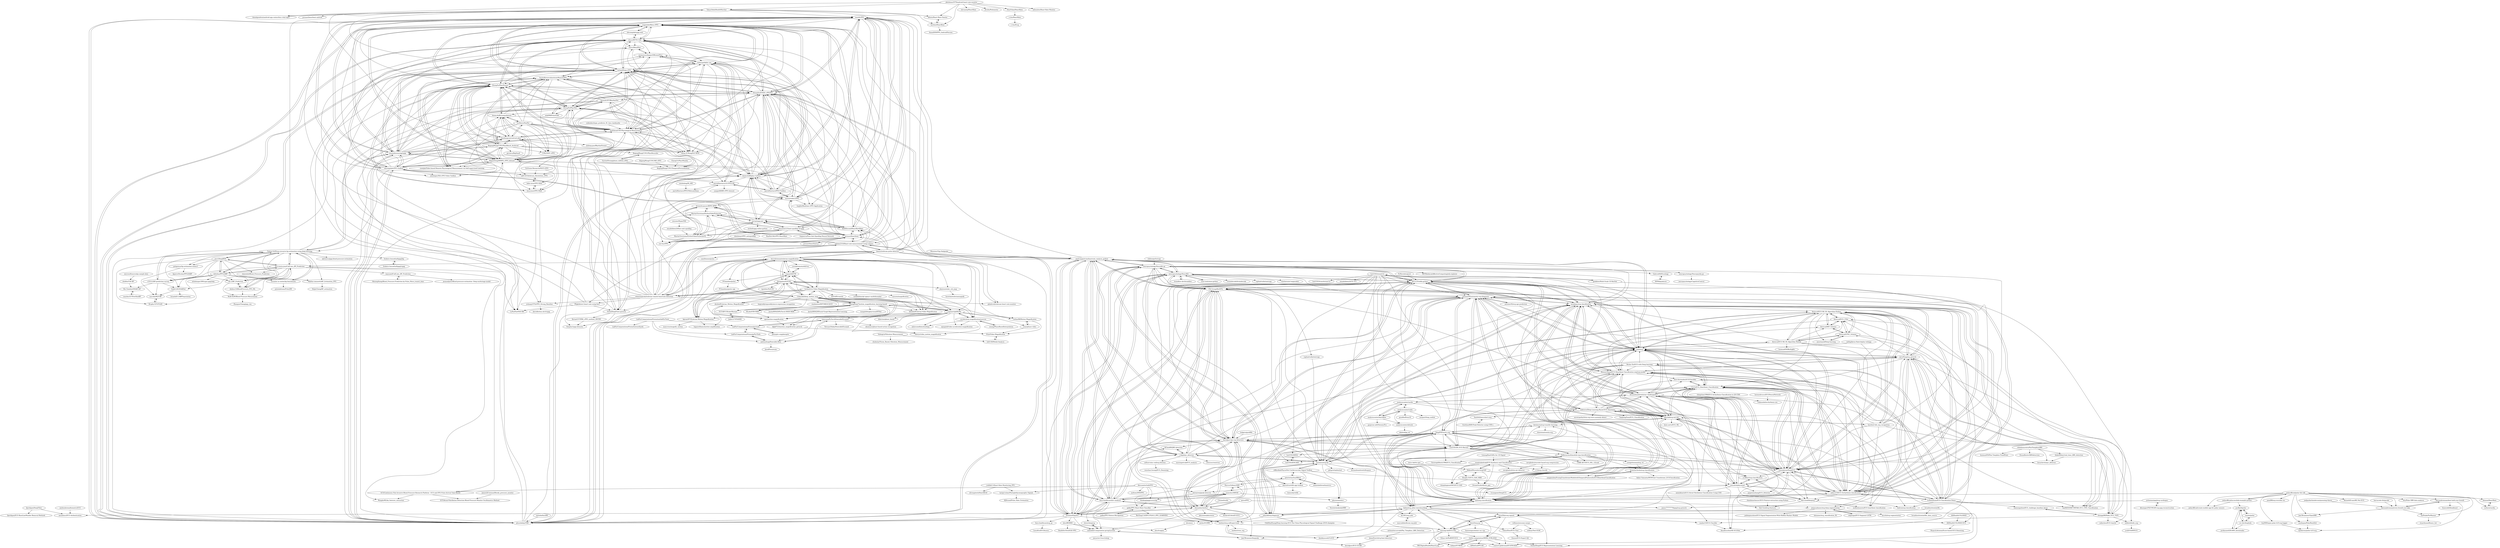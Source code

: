 digraph G {
"nasir6/rPPG" -> "eugenelet/Meta-rPPG"
"nasir6/rPPG" -> "terbed/Deep-rPPG"
"nasir6/rPPG" -> "prouast/heartbeat"
"nasir6/rPPG" -> "ZitongYu/STVEN_rPPGNet"
"nasir6/rPPG" -> "phuselab/pyVHR"
"nasir6/rPPG" -> "remotebiosensing/rppg"
"nasir6/rPPG" -> "ubicomplab/rPPG-Toolbox"
"nasir6/rPPG" -> "marnixnaber/rPPG"
"nasir6/rPPG" -> "AddASecond/HeartRateRepo"
"nasir6/rPPG" -> "ZitongYu/PhysFormer"
"nasir6/rPPG" -> "danmcduff/iphys-toolbox"
"nasir6/rPPG" -> "pavisj/rppg-pos"
"nasir6/rPPG" -> "xliucs/MTTS-CAN"
"nasir6/rPPG" -> "shicaiwei123/anti-spoofing-of-rppg"
"nasir6/rPPG" -> "bughht/Realtime-rPPG-Application"
"partofthestars/PPGI-Toolbox" -> "partofthestars/LGI-PPGI-DB"
"partofthestars/PPGI-Toolbox" -> "danmcduff/iphys-toolbox"
"partofthestars/PPGI-Toolbox" -> "radimspetlik/hr-cnn"
"partofthestars/PPGI-Toolbox" -> "terbed/Deep-rPPG"
"partofthestars/PPGI-Toolbox" -> "ZitongYu/PhysNet"
"partofthestars/PPGI-Toolbox" -> "marnixnaber/rPPG"
"partofthestars/PPGI-Toolbox" -> "nxsEdson/CVD-Physiological-Measurement"
"dy1901/ecg_plot" -> "marcodebe/dicom-ecg-plot"
"danialgoodwin/android-app-contactless-vital-signs" -> "YahyaOdeh/HealthWatcher"
"yusuketomoto/ofxEvm" -> "wzpan/QtEVM"
"zeusees/HyperFAS" -> "emadeldeen24/face-anti-spoofing" ["e"=1]
"brainflow-dev/brainflow" -> "neuropsychology/NeuroKit" ["e"=1]
"Aiwiscal/ECG_UNet" -> "Aiwiscal/MIT_Scheme"
"Aiwiscal/ECG_UNet" -> "Aiwiscal/CPSC_Scheme"
"Aiwiscal/ECG_UNet" -> "Aiwiscal/ECG-ML-DL-Algorithm-Python"
"Aiwiscal/ECG_UNet" -> "tmehari/ecg-selfsupervised"
"Aiwiscal/ECG_UNet" -> "Amadeuszhao/SE-ECGNet"
"niekverw/Deep-Learning-Based-ECG-Annotator" -> "fernandoandreotti/cinc-challenge2017"
"niekverw/Deep-Learning-Based-ECG-Annotator" -> "mondejar/ecg-classification"
"niekverw/Deep-Learning-Based-ECG-Annotator" -> "ismorphism/DeepECG"
"niekverw/Deep-Learning-Based-ECG-Annotator" -> "jergusadamec/ecg-deep-segmentation"
"niekverw/Deep-Learning-Based-ECG-Annotator" -> "CVxTz/ECG_Heartbeat_Classification"
"niekverw/Deep-Learning-Based-ECG-Annotator" -> "marianux/ecg-kit"
"niekverw/Deep-Learning-Based-ECG-Annotator" -> "TaeJoongYoon/ECG_Classification"
"niekverw/Deep-Learning-Based-ECG-Annotator" -> "MousaviSajad/ECG-Heartbeat-Classification-seq2seq-model"
"niekverw/Deep-Learning-Based-ECG-Annotator" -> "aurotripathy/lstm-ecg-wave-anomaly-detect"
"niekverw/Deep-Learning-Based-ECG-Annotator" -> "awerdich/physionet"
"niekverw/Deep-Learning-Based-ECG-Annotator" -> "Smith42/neuralnet-mcg"
"niekverw/Deep-Learning-Based-ECG-Annotator" -> "physhik/ecg-mit-bih"
"mne-tools/mne-python" -> "neuropsychology/NeuroKit" ["e"=1]
"LabForComputationalVision/pyrtools" -> "LabForComputationalVision/pyPyrTools"
"LabForComputationalVision/pyrtools" -> "tomrunia/PyTorchSteerablePyramid"
"LabForComputationalVision/pyrtools" -> "plenoptic-org/plenoptic"
"plenoptic-org/plenoptic" -> "LabForComputationalVision/pyrtools"
"PyWavelets/pywt" -> "MIT-LCP/wfdb-python" ["e"=1]
"imfing/keras-flask-deploy-webapp" -> "ankur219/ECG-Arrhythmia-classification" ["e"=1]
"imfing/keras-flask-deploy-webapp" -> "awni/ecg" ["e"=1]
"polarofficial/polar-ble-sdk" -> "polarofficial/create-mobile-app-for-polar-sensors"
"polarofficial/polar-ble-sdk" -> "polarofficial/accesslink-example-python"
"polarofficial/polar-ble-sdk" -> "JanCBrammer/OpenHRV"
"polarofficial/polar-ble-sdk" -> "kieranabrennan/dont-hold-your-breath"
"polarofficial/polar-ble-sdk" -> "poml88/ecg-recorder-ios"
"polarofficial/polar-ble-sdk" -> "IanPeake/FatMaxxer"
"polarofficial/polar-ble-sdk" -> "markspan/PolarBand2lsl"
"polarofficial/polar-ble-sdk" -> "Aura-healthcare/hrv-analysis"
"polarofficial/polar-ble-sdk" -> "jlennox/HeartRate"
"polarofficial/polar-ble-sdk" -> "KennethEvans/KE.Net-ECG"
"polarofficial/polar-ble-sdk" -> "kieranabrennan/every-breath-you-take"
"polarofficial/polar-ble-sdk" -> "uwburn/cardia"
"polarofficial/polar-ble-sdk" -> "iitis/Polar-HRV-data-analysis"
"polarofficial/polar-ble-sdk" -> "lrq3000/open-polar-h10-ecg-logger"
"joelparkerhenderson/queueing-theory" -> "kieranabrennan/every-breath-you-take" ["e"=1]
"jramshur/HRVAS" -> "MarcusVollmer/HRV"
"jramshur/HRVAS" -> "rhenanbartels/hrv"
"jramshur/HRVAS" -> "physiozoo/mhrv"
"jramshur/HRVAS" -> "Aura-healthcare/hrv-analysis"
"berndporr/py-ecg-detectors" -> "c-labpl/qrs_detector"
"berndporr/py-ecg-detectors" -> "paulvangentcom/heartrate_analysis_python"
"berndporr/py-ecg-detectors" -> "PGomes92/pyhrv"
"berndporr/py-ecg-detectors" -> "onlyzdd/ecg-diagnosis"
"berndporr/py-ecg-detectors" -> "antonior92/automatic-ecg-diagnosis"
"berndporr/py-ecg-detectors" -> "neuropsychology/NeuroKit"
"berndporr/py-ecg-detectors" -> "MIT-LCP/wfdb-python"
"berndporr/py-ecg-detectors" -> "lxdv/ecg-classification"
"berndporr/py-ecg-detectors" -> "ismorphism/DeepECG"
"berndporr/py-ecg-detectors" -> "DeepPSP/torch_ecg"
"berndporr/py-ecg-detectors" -> "PIA-Group/BioSPPy"
"berndporr/py-ecg-detectors" -> "mondejar/ecg-classification"
"berndporr/py-ecg-detectors" -> "KChen89/QRS-detection"
"berndporr/py-ecg-detectors" -> "hsd1503/DL-ECG-Review"
"berndporr/py-ecg-detectors" -> "rhenanbartels/hrv"
"rohintangirala/eulerian-remote-heartrate-detection" -> "phuselab/pyVHR"
"rohintangirala/eulerian-remote-heartrate-detection" -> "habom2310/Heart-rate-measurement-using-camera"
"rohintangirala/eulerian-remote-heartrate-detection" -> "flyingzhao/PyEVM"
"rohintangirala/eulerian-remote-heartrate-detection" -> "prouast/heartbeat"
"rohintangirala/eulerian-remote-heartrate-detection" -> "ZitongYu/STVEN_rPPGNet"
"rohintangirala/eulerian-remote-heartrate-detection" -> "terbed/Deep-rPPG"
"rohintangirala/eulerian-remote-heartrate-detection" -> "FKgk/detect-heart-rate-using-face"
"rohintangirala/eulerian-remote-heartrate-detection" -> "nasir6/rPPG"
"rohintangirala/eulerian-remote-heartrate-detection" -> "brycedrennan/eulerian-magnification"
"rohintangirala/eulerian-remote-heartrate-detection" -> "eugenelet/Meta-rPPG"
"rohintangirala/eulerian-remote-heartrate-detection" -> "giladoved/webcam-heart-rate-monitor"
"rohintangirala/eulerian-remote-heartrate-detection" -> "MartinChristiaan/PythonVideoPulserate"
"rohintangirala/eulerian-remote-heartrate-detection" -> "yuhang1070/rPPG_Strong_Baseline"
"rohintangirala/eulerian-remote-heartrate-detection" -> "AddASecond/HeartRateRepo"
"rohintangirala/eulerian-remote-heartrate-detection" -> "marnixnaber/rPPG"
"shipengai/ECG-Segment-LSTM" -> "jergusadamec/ecg-deep-segmentation"
"ankur219/ECG-Arrhythmia-classification" -> "ismorphism/DeepECG"
"ankur219/ECG-Arrhythmia-classification" -> "mondejar/ecg-classification"
"ankur219/ECG-Arrhythmia-classification" -> "awni/ecg"
"ankur219/ECG-Arrhythmia-classification" -> "physhik/ecg-mit-bih"
"ankur219/ECG-Arrhythmia-classification" -> "lxdv/ecg-classification"
"ankur219/ECG-Arrhythmia-classification" -> "CVxTz/ECG_Heartbeat_Classification"
"ankur219/ECG-Arrhythmia-classification" -> "LuZhenHuan/ECG-Classification-Demo"
"ankur219/ECG-Arrhythmia-classification" -> "JavisPeng/ecg_pytorch"
"ankur219/ECG-Arrhythmia-classification" -> "MousaviSajad/ECG-Heartbeat-Classification-seq2seq-model"
"ankur219/ECG-Arrhythmia-classification" -> "antonior92/automatic-ecg-diagnosis"
"ankur219/ECG-Arrhythmia-classification" -> "awerdich/physionet"
"ankur219/ECG-Arrhythmia-classification" -> "MIT-LCP/wfdb-python"
"ankur219/ECG-Arrhythmia-classification" -> "Aiwiscal/ECG-ML-DL-Algorithm-Python"
"ankur219/ECG-Arrhythmia-classification" -> "Seb-Good/deepecg"
"ankur219/ECG-Arrhythmia-classification" -> "niekverw/Deep-Learning-Based-ECG-Annotator"
"fernandoandreotti/cinc-challenge2017" -> "ismorphism/DeepECG"
"fernandoandreotti/cinc-challenge2017" -> "niekverw/Deep-Learning-Based-ECG-Annotator"
"fernandoandreotti/cinc-challenge2017" -> "awerdich/physionet"
"fernandoandreotti/cinc-challenge2017" -> "awni/ecg"
"fernandoandreotti/cinc-challenge2017" -> "CVxTz/ECG_Heartbeat_Classification"
"fernandoandreotti/cinc-challenge2017" -> "Seb-Good/deepecg"
"fernandoandreotti/cinc-challenge2017" -> "yruffiner/ecg-classification"
"fernandoandreotti/cinc-challenge2017" -> "MIT-LCP/wfdb-python"
"fernandoandreotti/cinc-challenge2017" -> "mondejar/ecg-classification"
"fernandoandreotti/cinc-challenge2017" -> "physhik/ecg-mit-bih"
"fernandoandreotti/cinc-challenge2017" -> "animikhaich/ECG-Atrial-Fibrillation-Classification-Using-CNN"
"fernandoandreotti/cinc-challenge2017" -> "Seb-Good/ecg-features"
"fernandoandreotti/cinc-challenge2017" -> "analysiscenter/cardio"
"fernandoandreotti/cinc-challenge2017" -> "LuZhenHuan/ECG-Classification-Demo"
"fernandoandreotti/cinc-challenge2017" -> "dave-fernandes/ECGClassifier"
"physhik/ecg-mit-bih" -> "awni/ecg"
"physhik/ecg-mit-bih" -> "ankur219/ECG-Arrhythmia-classification"
"physhik/ecg-mit-bih" -> "MousaviSajad/ECG-Heartbeat-Classification-seq2seq-model"
"physhik/ecg-mit-bih" -> "lxdv/ecg-classification"
"physhik/ecg-mit-bih" -> "mondejar/ecg-classification"
"physhik/ecg-mit-bih" -> "CVxTz/ECG_Heartbeat_Classification"
"physhik/ecg-mit-bih" -> "antonior92/automatic-ecg-diagnosis"
"physhik/ecg-mit-bih" -> "ismorphism/DeepECG"
"physhik/ecg-mit-bih" -> "hsd1503/DL-ECG-Review"
"physhik/ecg-mit-bih" -> "fernandoandreotti/cinc-challenge2017"
"physhik/ecg-mit-bih" -> "koen-aerts/ECG_ML"
"physhik/ecg-mit-bih" -> "lxysl/mit-bih_ecg_recognition"
"physhik/ecg-mit-bih" -> "kweimann/ecg-transfer-learning"
"physhik/ecg-mit-bih" -> "dave-fernandes/ECGClassifier"
"physhik/ecg-mit-bih" -> "yruffiner/ecg-classification"
"psu1/DeepRNN" -> "jeya-maria-jose/Cuff_less_BP_Prediction"
"psu1/DeepRNN" -> "shawnlxh/Blood_Pressure_Prediction"
"psu1/DeepRNN" -> "Fabian-Sc85/non-invasive-bp-estimation-using-deep-learning"
"psu1/DeepRNN" -> "Wu-2/BP_Prediction"
"psu1/DeepRNN" -> "Brophy-E/T2TGAN"
"psu1/DeepRNN" -> "v3551G/BP-prediction-survey"
"psu1/DeepRNN" -> "nibtehaz/PPG2ABP"
"psu1/DeepRNN" -> "dedeus10/BloodPressure_PPG_ML"
"psu1/DeepRNN" -> "gslapnicar/bp-estimation-mimic3"
"wzpan/QtEVM" -> "yusuketomoto/ofxEvm"
"wzpan/QtEVM" -> "flyingzhao/PyEVM"
"wzpan/QtEVM" -> "kgram007/Eulerian-Motion-Magnification"
"wzpan/QtEVM" -> "brycedrennan/eulerian-magnification"
"wzpan/QtEVM" -> "tschnz/Live-Video-Magnification"
"wzpan/QtEVM" -> "PChambino/pulse"
"habom2310/Heart-rate-measurement-using-camera" -> "prouast/heartbeat"
"habom2310/Heart-rate-measurement-using-camera" -> "thearn/webcam-pulse-detector"
"habom2310/Heart-rate-measurement-using-camera" -> "nasir6/rPPG"
"habom2310/Heart-rate-measurement-using-camera" -> "phuselab/pyVHR"
"habom2310/Heart-rate-measurement-using-camera" -> "rohintangirala/eulerian-remote-heartrate-detection"
"habom2310/Heart-rate-measurement-using-camera" -> "AddASecond/HeartRateRepo"
"habom2310/Heart-rate-measurement-using-camera" -> "danmcduff/iphys-toolbox"
"habom2310/Heart-rate-measurement-using-camera" -> "giladoved/webcam-heart-rate-monitor"
"habom2310/Heart-rate-measurement-using-camera" -> "FKgk/detect-heart-rate-using-face"
"habom2310/Heart-rate-measurement-using-camera" -> "terbed/Deep-rPPG"
"habom2310/Heart-rate-measurement-using-camera" -> "pavisj/rppg-pos"
"habom2310/Heart-rate-measurement-using-camera" -> "paulvangentcom/heartrate_analysis_python"
"habom2310/Heart-rate-measurement-using-camera" -> "eugenelet/Meta-rPPG"
"habom2310/Heart-rate-measurement-using-camera" -> "ZitongYu/STVEN_rPPGNet"
"habom2310/Heart-rate-measurement-using-camera" -> "xliucs/MTTS-CAN"
"analysiscenter/cardio" -> "analysiscenter/batchflow"
"analysiscenter/cardio" -> "fernandoandreotti/cinc-challenge2017"
"analysiscenter/cardio" -> "analysiscenter/radio"
"analysiscenter/cardio" -> "truongnmt/DeepECG"
"analysiscenter/cardio" -> "niekverw/Deep-Learning-Based-ECG-Annotator"
"analysiscenter/cardio" -> "MIT-LCP/wfdb-python"
"analysiscenter/cardio" -> "marianux/ecg-kit"
"geekfeiw/Multi-Scale-1D-ResNet" -> "hsd1503/resnet1d" ["e"=1]
"geekfeiw/Multi-Scale-1D-ResNet" -> "zhengqi98/Hefei_ECG_TOP1" ["e"=1]
"tariqul-islam/Photoplethysmographic-Signals" -> "KJStrand/Pulse_Rate_Estimation"
"awerdich/physionet" -> "yruffiner/ecg-classification"
"awerdich/physionet" -> "truongnmt/DeepECG"
"awerdich/physionet" -> "animikhaich/ECG-Atrial-Fibrillation-Classification-Using-CNN"
"awerdich/physionet" -> "ismorphism/DeepECG"
"awerdich/physionet" -> "Seb-Good/deepecg"
"awerdich/physionet" -> "fernandoandreotti/cinc-challenge2017"
"awerdich/physionet" -> "CVxTz/ECG_Heartbeat_Classification"
"awerdich/physionet" -> "gogowenzhang/ECG_Detector"
"awerdich/physionet" -> "ankur219/ECG-Arrhythmia-classification"
"awerdich/physionet" -> "MousaviSajad/ECG-Heartbeat-Classification-seq2seq-model"
"Seb-Good/deepecg" -> "yruffiner/ecg-classification"
"Seb-Good/deepecg" -> "Seb-Good/ecg-features"
"Seb-Good/deepecg" -> "mollenhauerm/ECG-heartbeat-classification"
"jeya-maria-jose/Cuff_less_BP_Prediction" -> "psu1/DeepRNN"
"jeya-maria-jose/Cuff_less_BP_Prediction" -> "Wu-2/BP_Prediction"
"jeya-maria-jose/Cuff_less_BP_Prediction" -> "dedeus10/BloodPressure_PPG_ML"
"jeya-maria-jose/Cuff_less_BP_Prediction" -> "Fabian-Sc85/non-invasive-bp-estimation-using-deep-learning"
"jeya-maria-jose/Cuff_less_BP_Prediction" -> "nibtehaz/PPG2ABP"
"jeya-maria-jose/Cuff_less_BP_Prediction" -> "GCY/Continuous-Non-Invasive-Blood-Pressure-Research-Platform---ECG-and-PPG-Pulse-Arrival-Time-Based-"
"jeya-maria-jose/Cuff_less_BP_Prediction" -> "shawnlxh/Blood_Pressure_Prediction"
"jeya-maria-jose/Cuff_less_BP_Prediction" -> "maysamf/Cuff_less_BP_Prediction"
"jeya-maria-jose/Cuff_less_BP_Prediction" -> "WangboML/bp_features_extraction"
"jeya-maria-jose/Cuff_less_BP_Prediction" -> "Sakib1263/NABNet"
"jeya-maria-jose/Cuff_less_BP_Prediction" -> "v3551G/BP-prediction-survey"
"jeya-maria-jose/Cuff_less_BP_Prediction" -> "WoW-HoW/Blood-Pressure-Mesurement"
"rafaelmmoreira/PanTompkinsQRS" -> "kosachevds/qrs_detector"
"rafaelmmoreira/PanTompkinsQRS" -> "DusanKostic/QRSdetection"
"rafaelmmoreira/PanTompkinsQRS" -> "hooman650/Pan-Tompkins-FixedPoint"
"rafaelmmoreira/PanTompkinsQRS" -> "blakeMilner/real_time_QRS_detection"
"KChen89/QRS-detection" -> "c-labpl/qrs_detector"
"12dmodel/deep_motion_mag" -> "ZhengPeng7/motion_magnification_learning-based"
"12dmodel/deep_motion_mag" -> "tschnz/Live-Video-Magnification"
"12dmodel/deep_motion_mag" -> "jvgemert/pbMoMa"
"12dmodel/deep_motion_mag" -> "flyingzhao/PyEVM"
"12dmodel/deep_motion_mag" -> "acceleration-magnification/sources"
"12dmodel/deep_motion_mag" -> "RLado/STB-VMM"
"12dmodel/deep_motion_mag" -> "brycedrennan/eulerian-magnification"
"12dmodel/deep_motion_mag" -> "cgst/motion-magnification"
"12dmodel/deep_motion_mag" -> "wzpan/QtEVM"
"12dmodel/deep_motion_mag" -> "kkjh0723/motion_magnification_pytorch"
"12dmodel/deep_motion_mag" -> "kgram007/Eulerian-Motion-Magnification"
"12dmodel/deep_motion_mag" -> "bogireddytejareddy/micro-expression-recognition" ["e"=1]
"12dmodel/deep_motion_mag" -> "hbenbel/Eulerian-Video-Magnification"
"12dmodel/deep_motion_mag" -> "xiaobaishu0097/MEGC2019" ["e"=1]
"12dmodel/deep_motion_mag" -> "VUT-HFUT/EulerMormer"
"shicaiwei123/anti-spoofing-of-rppg" -> "MartinChristiaan/PythonVideoPulserateV2"
"shicaiwei123/anti-spoofing-of-rppg" -> "huguesva/Face-Anti-Spoofing-Neural-Network" ["e"=1]
"shicaiwei123/anti-spoofing-of-rppg" -> "zhenheny/rPPG_antispoofing"
"shicaiwei123/anti-spoofing-of-rppg" -> "ZitongYu/STVEN_rPPGNet"
"shicaiwei123/anti-spoofing-of-rppg" -> "MartinChristiaan/PythonVideoPulserate"
"shicaiwei123/anti-spoofing-of-rppg" -> "HanHuCAS/rPPG-HeartRate"
"shicaiwei123/anti-spoofing-of-rppg" -> "pavisj/rppg-pos"
"shicaiwei123/anti-spoofing-of-rppg" -> "xue-hu/rPPG"
"shicaiwei123/anti-spoofing-of-rppg" -> "ArtemAvanesov/RPPG-BPM"
"GCY/Continuous-Non-Invasive-Blood-Pressure-Research-Platform---ECG-and-PPG-Pulse-Arrival-Time-Based-" -> "WangboML/bp_features_extraction"
"GCY/Continuous-Non-Invasive-Blood-Pressure-Research-Platform---ECG-and-PPG-Pulse-Arrival-Time-Based-" -> "GCY/Atrial-Fibrillation-Detection-Blood-Pressure-Monitor-Oscillometric-Method-"
"cliffordlab/PhysioNet-Cardiovascular-Signal-Toolbox" -> "marianux/ecg-kit"
"cliffordlab/PhysioNet-Cardiovascular-Signal-Toolbox" -> "ikarosilva/wfdb-app-toolbox"
"cliffordlab/PhysioNet-Cardiovascular-Signal-Toolbox" -> "physiozoo/mhrv"
"cliffordlab/PhysioNet-Cardiovascular-Signal-Toolbox" -> "peterhcharlton/RRest"
"cliffordlab/PhysioNet-Cardiovascular-Signal-Toolbox" -> "awerdich/physionet"
"raphaelvallat/entropy" -> "JanCBrammer/biopeaks" ["e"=1]
"yruffiner/ecg-classification" -> "awerdich/physionet"
"yruffiner/ecg-classification" -> "Seb-Good/deepecg"
"Aiwiscal/CPSC_Scheme" -> "amostayed/Deep-learning"
"Aiwiscal/CPSC_Scheme" -> "Aiwiscal/ECG-ML-DL-Algorithm-Python"
"Aiwiscal/CPSC_Scheme" -> "Aiwiscal/MIT_Scheme"
"Aiwiscal/CPSC_Scheme" -> "Aiwiscal/ECG_UNet"
"Aiwiscal/CPSC_Scheme" -> "cay846545867/MITAB_ECG_CNN_Classification"
"Aiwiscal/CPSC_Scheme" -> "Aiwiscal/ECG-ML-DL-Algorithm-Matlab"
"chandanacharya1/ECG-Feature-extraction-using-Python" -> "Seb-Good/ecg-features"
"codeniko/shape_predictor_81_face_landmarks" -> "nxsEdson/CVD-Physiological-Measurement" ["e"=1]
"MikhailMurashov/ecgGAN" -> "Brophy-E/ECG_GAN_MBD"
"MikhailMurashov/ecgGAN" -> "dumplingman0403/ECG-GAN"
"MikhailMurashov/ecgGAN" -> "mandrakedrink/ECG-Synthesis-and-Classification"
"MikhailMurashov/ecgGAN" -> "DreamStudioAI/sim_gan"
"MikhailMurashov/ecgGAN" -> "AI4HealthUOL/SSSD-ECG"
"CVxTz/ECG_Heartbeat_Classification" -> "dave-fernandes/ECGClassifier"
"CVxTz/ECG_Heartbeat_Classification" -> "MousaviSajad/ECG-Heartbeat-Classification-seq2seq-model"
"CVxTz/ECG_Heartbeat_Classification" -> "physhik/ecg-mit-bih"
"CVxTz/ECG_Heartbeat_Classification" -> "ismorphism/DeepECG"
"CVxTz/ECG_Heartbeat_Classification" -> "chingchan1996/ECG-Arrhythmia-Classification-in-2D-CNN"
"CVxTz/ECG_Heartbeat_Classification" -> "ankur219/ECG-Arrhythmia-classification"
"CVxTz/ECG_Heartbeat_Classification" -> "awerdich/physionet"
"CVxTz/ECG_Heartbeat_Classification" -> "lxdv/ecg-classification"
"CVxTz/ECG_Heartbeat_Classification" -> "mollenhauerm/ECG-heartbeat-classification"
"CVxTz/ECG_Heartbeat_Classification" -> "Seb-Good/deepecg"
"CVxTz/ECG_Heartbeat_Classification" -> "fernandoandreotti/cinc-challenge2017"
"CVxTz/ECG_Heartbeat_Classification" -> "awni/ecg"
"CVxTz/ECG_Heartbeat_Classification" -> "gogowenzhang/ECG_Detector"
"CVxTz/ECG_Heartbeat_Classification" -> "hedrox/ecg-classification"
"CVxTz/ECG_Heartbeat_Classification" -> "animikhaich/ECG-Atrial-Fibrillation-Classification-Using-CNN"
"MousaviSajad/ECG-Heartbeat-Classification-seq2seq-model" -> "ismorphism/DeepECG"
"MousaviSajad/ECG-Heartbeat-Classification-seq2seq-model" -> "physhik/ecg-mit-bih"
"MousaviSajad/ECG-Heartbeat-Classification-seq2seq-model" -> "CVxTz/ECG_Heartbeat_Classification"
"MousaviSajad/ECG-Heartbeat-Classification-seq2seq-model" -> "awni/ecg"
"MousaviSajad/ECG-Heartbeat-Classification-seq2seq-model" -> "mondejar/ecg-classification"
"MousaviSajad/ECG-Heartbeat-Classification-seq2seq-model" -> "lxdv/ecg-classification"
"MousaviSajad/ECG-Heartbeat-Classification-seq2seq-model" -> "LuZhenHuan/ECG-Classification-Demo"
"MousaviSajad/ECG-Heartbeat-Classification-seq2seq-model" -> "ankur219/ECG-Arrhythmia-classification"
"MousaviSajad/ECG-Heartbeat-Classification-seq2seq-model" -> "awerdich/physionet"
"MousaviSajad/ECG-Heartbeat-Classification-seq2seq-model" -> "Aiwiscal/MIT_Scheme"
"MousaviSajad/ECG-Heartbeat-Classification-seq2seq-model" -> "hsd1503/DL-ECG-Review"
"MousaviSajad/ECG-Heartbeat-Classification-seq2seq-model" -> "JavisPeng/ecg_pytorch"
"MousaviSajad/ECG-Heartbeat-Classification-seq2seq-model" -> "dave-fernandes/ECGClassifier"
"MousaviSajad/ECG-Heartbeat-Classification-seq2seq-model" -> "niekverw/Deep-Learning-Based-ECG-Annotator"
"MousaviSajad/ECG-Heartbeat-Classification-seq2seq-model" -> "antonior92/automatic-ecg-diagnosis"
"xiaosongshine/ECG_challenge_baseline_keras" -> "zhengqi98/Hefei_ECG_TOP1"
"phishman3579/android-heart-rate-monitor" -> "kibotu/Heart-Rate-Ometer"
"phishman3579/android-heart-rate-monitor" -> "berdosi/HeartBeat"
"phishman3579/android-heart-rate-monitor" -> "shivaneej/HeartRate"
"phishman3579/android-heart-rate-monitor" -> "YahyaOdeh/HealthWatcher"
"phishman3579/android-heart-rate-monitor" -> "j4velin/Pedometer" ["e"=1]
"phishman3579/android-heart-rate-monitor" -> "ZhaoYukai/HeartRate"
"phishman3579/android-heart-rate-monitor" -> "athwaites/Heart-Rate-Monitor"
"phishman3579/android-heart-rate-monitor" -> "danialgoodwin/android-app-contactless-vital-signs"
"PGomes92/pyhrv" -> "Aura-healthcare/hrv-analysis"
"PGomes92/pyhrv" -> "rhenanbartels/hrv"
"PGomes92/pyhrv" -> "paulvangentcom/heartrate_analysis_python"
"PGomes92/pyhrv" -> "berndporr/py-ecg-detectors"
"PGomes92/pyhrv" -> "PIA-Group/BioSPPy"
"PGomes92/pyhrv" -> "embodied-computation-group/systole"
"PGomes92/pyhrv" -> "phuselab/pyVHR"
"PGomes92/pyhrv" -> "neuropsychology/NeuroKit"
"PGomes92/pyhrv" -> "pickus91/HRV"
"PGomes92/pyhrv" -> "McJackTang/MMPD_rPPG_dataset"
"PGomes92/pyhrv" -> "neuropsychology/NeuroKit.py"
"PGomes92/pyhrv" -> "MIT-LCP/wfdb-python"
"PGomes92/pyhrv" -> "obss/BIOBSS"
"PGomes92/pyhrv" -> "jramshur/HRVAS"
"PGomes92/pyhrv" -> "Aura-healthcare/ecg_qc"
"Gabrock94/Pysiology" -> "MPBA/pyphysio"
"polarofficial/accesslink-example-python" -> "polarofficial/polar-ble-sdk"
"polarofficial/accesslink-example-python" -> "polarofficial/create-mobile-app-for-polar-sensors"
"polarofficial/accesslink-example-python" -> "pcolby/bipolar"
"kkjh0723/motion_magnification_pytorch" -> "zheryu/video_motion_magnification"
"tomrunia/PyTorchSteerablePyramid" -> "TetsuyaOdaka/SteerablePyramid"
"tomrunia/PyTorchSteerablePyramid" -> "LabForComputationalVision/pyrtools"
"tomrunia/PyTorchSteerablePyramid" -> "andreydung/Steerable-filter"
"tomrunia/PyTorchSteerablePyramid" -> "ohommos/phase-based-action-recognition"
"YufengLii/Vibration-Measurement" -> "chulminy/Vision_Based_Vibration_Measurement"
"YufengLii/Vibration-Measurement" -> "lotfi-GH/Modal-Analysis"
"AlessandraGalli/PPG" -> "tariqul-islam/Photoplethysmographic-Signals"
"AlessandraGalli/PPG" -> "andtem2000/PPG"
"AlessandraGalli/PPG" -> "GCY/Continuous-Non-Invasive-Blood-Pressure-Research-Platform---ECG-and-PPG-Pulse-Arrival-Time-Based-"
"AlessandraGalli/PPG" -> "galkn/PPG-Heart-Rate-Classifier"
"AlessandraGalli/PPG" -> "alistairewj/peak-detector"
"AlessandraGalli/PPG" -> "thinkng/ppgprocessing"
"marcodebe/dicom-ecg-plot" -> "dy1901/ecg_plot"
"nerajbobra/wavelet-based-ecg-compression" -> "nerajbobra/lstm-qrs-detector"
"nerajbobra/wavelet-based-ecg-compression" -> "r13i/ecg-classify"
"chingchan1996/ECG-Arrhythmia-Classification-in-2D-CNN" -> "irakaundal/arrhythmia-cnn"
"Aura-healthcare/hrv-analysis" -> "rhenanbartels/hrv"
"Aura-healthcare/hrv-analysis" -> "PGomes92/pyhrv"
"Aura-healthcare/hrv-analysis" -> "paulvangentcom/heartrate_analysis_python"
"Aura-healthcare/hrv-analysis" -> "neuropsychology/NeuroKit"
"Aura-healthcare/hrv-analysis" -> "PIA-Group/BioSPPy"
"Aura-healthcare/hrv-analysis" -> "berndporr/py-ecg-detectors"
"Aura-healthcare/hrv-analysis" -> "jramshur/HRVAS"
"Aura-healthcare/hrv-analysis" -> "pickus91/HRV"
"Aura-healthcare/hrv-analysis" -> "neuropsychology/NeuroKit.py"
"Aura-healthcare/hrv-analysis" -> "c-labpl/qrs_detector"
"Aura-healthcare/hrv-analysis" -> "cbrnr/sleepecg" ["e"=1]
"Aura-healthcare/hrv-analysis" -> "peterhcharlton/RRest"
"Aura-healthcare/hrv-analysis" -> "KChen89/QRS-detection"
"Aura-healthcare/hrv-analysis" -> "MIT-LCP/wfdb-python"
"Aura-healthcare/hrv-analysis" -> "embodied-computation-group/systole"
"huguesva/Face-Anti-Spoofing-Neural-Network" -> "shicaiwei123/anti-spoofing-of-rppg" ["e"=1]
"JanCBrammer/biopeaks" -> "berndporr/ECG-GUDB"
"JanCBrammer/biopeaks" -> "embodied-computation-group/systole"
"gslapnicar/bp-estimation-mimic3" -> "AguirreNicolas/PPG2IABP"
"gslapnicar/bp-estimation-mimic3" -> "marshb/MLP-BP"
"natalialmg/IR_iHR" -> "partofthestars/PPGI-WebcamDemo"
"Aiwiscal/ECG-ML-DL-Algorithm-Python" -> "Aiwiscal/ECG-ML-DL-Algorithm-Matlab"
"Aiwiscal/ECG-ML-DL-Algorithm-Python" -> "Aiwiscal/CPSC_Scheme"
"Aiwiscal/ECG-ML-DL-Algorithm-Python" -> "Aiwiscal/MIT_Scheme"
"Aiwiscal/ECG-ML-DL-Algorithm-Python" -> "Aiwiscal/ECG_UNet"
"Aiwiscal/ECG-ML-DL-Algorithm-Python" -> "cay846545867/MITAB_ECG_CNN_Classification"
"Aiwiscal/ECG-ML-DL-Algorithm-Python" -> "amostayed/Deep-learning"
"Aiwiscal/ECG-ML-DL-Algorithm-Python" -> "mondejar/ecg-classification"
"Aiwiscal/ECG-ML-DL-Algorithm-Python" -> "awni/ecg"
"Aiwiscal/ECG-ML-DL-Algorithm-Python" -> "ismorphism/DeepECG"
"Aiwiscal/ECG-ML-DL-Algorithm-Python" -> "JavisPeng/ecg_pytorch"
"Aiwiscal/ECG-ML-DL-Algorithm-Python" -> "lxysl/mit-bih_ecg_recognition"
"Aiwiscal/ECG-ML-DL-Algorithm-Python" -> "ankur219/ECG-Arrhythmia-classification"
"Aiwiscal/ECG-ML-DL-Algorithm-Python" -> "MousaviSajad/ECG-Heartbeat-Classification-seq2seq-model"
"Aiwiscal/ECG-ML-DL-Algorithm-Python" -> "marianux/ecg-kit"
"Aiwiscal/ECG-ML-DL-Algorithm-Python" -> "CVxTz/ECG_Heartbeat_Classification"
"Aiwiscal/ECG-ML-DL-Algorithm-Matlab" -> "Aiwiscal/ECG-ML-DL-Algorithm-Python"
"Aiwiscal/ECG-ML-DL-Algorithm-Matlab" -> "Aiwiscal/CPSC_Scheme"
"Aiwiscal/ECG-ML-DL-Algorithm-Matlab" -> "Aiwiscal/MIT_Scheme"
"Aiwiscal/ECG-ML-DL-Algorithm-Matlab" -> "Aiwiscal/ECG_UNet"
"Aiwiscal/ECG-ML-DL-Algorithm-Matlab" -> "mondejar/ecg-classification"
"Aiwiscal/ECG-ML-DL-Algorithm-Matlab" -> "marianux/ecg-kit"
"Aiwiscal/ECG-ML-DL-Algorithm-Matlab" -> "cay846545867/MITAB_ECG_CNN_Classification"
"Aiwiscal/ECG-ML-DL-Algorithm-Matlab" -> "hooman650/BioSigKit"
"Aiwiscal/ECG-ML-DL-Algorithm-Matlab" -> "ankur219/ECG-Arrhythmia-classification"
"Aiwiscal/ECG-ML-DL-Algorithm-Matlab" -> "awni/ecg"
"JamesQFreeman/Bloody_pressure_monitor" -> "GCY/Atrial-Fibrillation-Detection-Blood-Pressure-Monitor-Oscillometric-Method-"
"MPBA/pyphysio" -> "Gabrock94/Pysiology"
"hsd1503/ENCASE" -> "hsd1503/MINA"
"danmcduff/iphys-toolbox" -> "terbed/Deep-rPPG"
"danmcduff/iphys-toolbox" -> "nxsEdson/CVD-Physiological-Measurement"
"danmcduff/iphys-toolbox" -> "xliucs/MTTS-CAN"
"danmcduff/iphys-toolbox" -> "ZitongYu/STVEN_rPPGNet"
"danmcduff/iphys-toolbox" -> "partofthestars/PPGI-Toolbox"
"danmcduff/iphys-toolbox" -> "phuselab/pyVHR"
"danmcduff/iphys-toolbox" -> "eugenelet/Meta-rPPG"
"danmcduff/iphys-toolbox" -> "ZitongYu/PhysNet"
"danmcduff/iphys-toolbox" -> "radimspetlik/hr-cnn"
"danmcduff/iphys-toolbox" -> "anonymous0paper/EfficientPhys"
"danmcduff/iphys-toolbox" -> "pavisj/rppg-pos"
"danmcduff/iphys-toolbox" -> "nasir6/rPPG"
"danmcduff/iphys-toolbox" -> "partofthestars/LGI-PPGI-DB"
"danmcduff/iphys-toolbox" -> "marnixnaber/rPPG"
"danmcduff/iphys-toolbox" -> "ZitongYu/PhysFormer"
"partofthestars/LGI-PPGI-DB" -> "radimspetlik/hr-cnn"
"partofthestars/LGI-PPGI-DB" -> "partofthestars/PPGI-Toolbox"
"partofthestars/LGI-PPGI-DB" -> "partofthestars/PPGI-WebcamDemo"
"partofthestars/LGI-PPGI-DB" -> "yangze68/BH-rPPG-dataset"
"marnixnaber/rPPG" -> "nasir6/rPPG"
"marnixnaber/rPPG" -> "terbed/Deep-rPPG"
"marnixnaber/rPPG" -> "partofthestars/PPGI-Toolbox"
"marnixnaber/rPPG" -> "danmcduff/iphys-toolbox"
"marnixnaber/rPPG" -> "AddASecond/HeartRateRepo"
"marnixnaber/rPPG" -> "bughht/Realtime-rPPG-Application"
"marnixnaber/rPPG" -> "ArtemAvanesov/RPPG-BPM"
"marnixnaber/rPPG" -> "eugenelet/Meta-rPPG"
"marnixnaber/rPPG" -> "ZitongYu/STVEN_rPPGNet"
"kibotu/Heart-Rate-Ometer" -> "berdosi/HeartBeat"
"analysiscenter/radio" -> "analysiscenter/batchflow"
"analysiscenter/radio" -> "analysiscenter/cardio"
"analysiscenter/radio" -> "analysiscenter/nbtools"
"analysiscenter/radio" -> "smopart/lung_nodule" ["e"=1]
"analysiscenter/radio" -> "gzuidhof/luna16" ["e"=1]
"broadinstitute/ml4h" -> "broadinstitute/ml4ht_data_source"
"broadinstitute/ml4h" -> "Jwoo5/fairseq-signals"
"qiriro/PPG" -> "galkn/PPG-Heart-Rate-Classifier"
"qiriro/PPG" -> "james77777778/ppg2ecg-pytorch"
"softserveinc-rnd/ecg-denoise" -> "woochan-hwang/ECG_Denoising"
"radimspetlik/hr-cnn" -> "anonymous0paper/EfficientPhys"
"radimspetlik/hr-cnn" -> "Oichii/DeepPulse-pytorch"
"radimspetlik/hr-cnn" -> "partofthestars/LGI-PPGI-DB"
"radimspetlik/hr-cnn" -> "terbed/Deep-rPPG"
"radimspetlik/hr-cnn" -> "ToyotaResearchInstitute/RemotePPG"
"radimspetlik/hr-cnn" -> "Dylan-H-Wang/SLF-RPM"
"radimspetlik/hr-cnn" -> "nxsEdson/CVD-Physiological-Measurement"
"zelanolab/breathmetrics" -> "peterhcharlton/RRest"
"dave-fernandes/ECGClassifier" -> "CVxTz/ECG_Heartbeat_Classification"
"dave-fernandes/ECGClassifier" -> "mollenhauerm/ECG-heartbeat-classification"
"emadeldeen24/face-anti-spoofing" -> "MartinChristiaan/PythonVideoPulserateV2"
"lorenzobrusco/ECGNeuralNetwork" -> "irakaundal/arrhythmia-cnn"
"Aiwiscal/MIT_Scheme" -> "Aiwiscal/ECG_UNet"
"Aiwiscal/MIT_Scheme" -> "Aiwiscal/CPSC_Scheme"
"Aiwiscal/MIT_Scheme" -> "Aiwiscal/ECG-ML-DL-Algorithm-Python"
"yudhik11/Heart-Rate-Monitoring_PPG" -> "tariqul-islam/Photoplethysmographic-Signals"
"yudhik11/Heart-Rate-Monitoring_PPG" -> "olivesgatech/HeartBEAT"
"pavisj/rppg-pos" -> "MartinChristiaan/PythonVideoPulserateV2"
"pavisj/rppg-pos" -> "xue-hu/rPPG"
"pavisj/rppg-pos" -> "ZitongYu/STVEN_rPPGNet"
"pavisj/rppg-pos" -> "MartinChristiaan/PythonVideoPulserate"
"pavisj/rppg-pos" -> "AddASecond/HeartRateRepo"
"pavisj/rppg-pos" -> "terbed/rppg-online-python"
"pavisj/rppg-pos" -> "shicaiwei123/anti-spoofing-of-rppg"
"pavisj/rppg-pos" -> "ArtemAvanesov/RPPG-BPM"
"pavisj/rppg-pos" -> "danmcduff/iphys-toolbox"
"maysamf/Cuff_less_BP_Prediction" -> "BixiongXiang/Blood_Pressure-Prediction-by-Pulse_Wave_transit_time"
"maysamf/Cuff_less_BP_Prediction" -> "jesmaelpoor/Blood-pressure-estimation--Deep-multistage-model"
"aloyisus/euler_vid_mag" -> "brotchie/eulerianmagnify"
"MartinChristiaan/PythonVideoPulserate" -> "MartinChristiaan/PythonVideoPulserateV2"
"MartinChristiaan/PythonVideoPulserate" -> "ArtemAvanesov/RPPG-BPM"
"MartinChristiaan/PythonVideoPulserate" -> "xue-hu/rPPG"
"MartinChristiaan/PythonVideoPulserate" -> "pavisj/rppg-pos"
"Wu-2/BP_Prediction" -> "dedeus10/BloodPressure_PPG_ML"
"Wu-2/BP_Prediction" -> "WoW-HoW/Blood-Pressure-Mesurement"
"amostayed/Deep-learning" -> "Aiwiscal/CPSC_Scheme"
"WoW-HoW/Blood-Pressure-Mesurement" -> "ZhanguoChang/ppg_cnn"
"hsd1503/MINA" -> "hsd1503/ENCASE"
"BixiongXiang/Blood_Pressure-Prediction-by-Pulse_Wave_transit_time" -> "maysamf/Cuff_less_BP_Prediction"
"neuropsychology/NeuroKit" -> "paulvangentcom/heartrate_analysis_python"
"neuropsychology/NeuroKit" -> "PIA-Group/BioSPPy"
"neuropsychology/NeuroKit" -> "neuropsychology/NeuroKit.py"
"neuropsychology/NeuroKit" -> "berndporr/py-ecg-detectors"
"neuropsychology/NeuroKit" -> "Aura-healthcare/hrv-analysis"
"neuropsychology/NeuroKit" -> "MIT-LCP/wfdb-python"
"neuropsychology/NeuroKit" -> "brainflow-dev/brainflow" ["e"=1]
"neuropsychology/NeuroKit" -> "PGomes92/pyhrv"
"neuropsychology/NeuroKit" -> "mne-tools/mne-python" ["e"=1]
"neuropsychology/NeuroKit" -> "braindecode/braindecode" ["e"=1]
"neuropsychology/NeuroKit" -> "awni/ecg"
"neuropsychology/NeuroKit" -> "raphaelvallat/antropy" ["e"=1]
"neuropsychology/NeuroKit" -> "phuselab/pyVHR"
"neuropsychology/NeuroKit" -> "antonior92/automatic-ecg-diagnosis"
"neuropsychology/NeuroKit" -> "vlawhern/arl-eegmodels" ["e"=1]
"helme/ecg_ptbxl_benchmarking" -> "tmehari/ecg-selfsupervised"
"helme/ecg_ptbxl_benchmarking" -> "onlyzdd/ecg-diagnosis"
"helme/ecg_ptbxl_benchmarking" -> "DeepPSP/torch_ecg"
"helme/ecg_ptbxl_benchmarking" -> "hsd1503/DL-ECG-Review"
"helme/ecg_ptbxl_benchmarking" -> "madao33/ECG-Classfier"
"helme/ecg_ptbxl_benchmarking" -> "Jwoo5/fairseq-signals"
"helme/ecg_ptbxl_benchmarking" -> "Jwoo5/ecg-qa"
"helme/ecg_ptbxl_benchmarking" -> "antonior92/automatic-ecg-diagnosis"
"helme/ecg_ptbxl_benchmarking" -> "bowang-lab/ECG-FM"
"helme/ecg_ptbxl_benchmarking" -> "cheliu-computation/MERL-ICML2024"
"helme/ecg_ptbxl_benchmarking" -> "danikiyasseh/CLOCS"
"helme/ecg_ptbxl_benchmarking" -> "dy1901/ecg_plot"
"helme/ecg_ptbxl_benchmarking" -> "lxdv/ecg-classification"
"helme/ecg_ptbxl_benchmarking" -> "control-spiderman/ECGFM-KED"
"helme/ecg_ptbxl_benchmarking" -> "StefanHeng/ECG-Representation-Learning"
"DeepPSP/torch_ecg" -> "kweimann/ecg-transfer-learning"
"DeepPSP/torch_ecg" -> "lxdv/ecg-classification"
"DeepPSP/torch_ecg" -> "Vidhiwar/multimodule-ecg-classification"
"DeepPSP/torch_ecg" -> "ChristophReich1996/ECG_Classification"
"DeepPSP/torch_ecg" -> "helme/ecg_ptbxl_benchmarking"
"DeepPSP/torch_ecg" -> "onlyzdd/ecg-diagnosis"
"DeepPSP/torch_ecg" -> "hsd1503/DL-ECG-Review"
"DeepPSP/torch_ecg" -> "antonior92/automatic-ecg-diagnosis"
"DeepPSP/torch_ecg" -> "tmehari/ecg-selfsupervised"
"DeepPSP/torch_ecg" -> "jergusadamec/ecg-deep-segmentation"
"DeepPSP/torch_ecg" -> "berndporr/py-ecg-detectors"
"DeepPSP/torch_ecg" -> "Jwoo5/fairseq-signals"
"DeepPSP/torch_ecg" -> "bowang-lab/ECG-FM"
"DeepPSP/torch_ecg" -> "UARK-AICV/ECG_SSL_12Lead"
"DeepPSP/torch_ecg" -> "dy1901/ecg_plot"
"phuselab/pyVHR" -> "ubicomplab/rPPG-Toolbox"
"phuselab/pyVHR" -> "eugenelet/Meta-rPPG"
"phuselab/pyVHR" -> "remotebiosensing/rppg"
"phuselab/pyVHR" -> "terbed/Deep-rPPG"
"phuselab/pyVHR" -> "nasir6/rPPG"
"phuselab/pyVHR" -> "xliucs/MTTS-CAN"
"phuselab/pyVHR" -> "danmcduff/iphys-toolbox"
"phuselab/pyVHR" -> "ZitongYu/PhysFormer"
"phuselab/pyVHR" -> "ZitongYu/STVEN_rPPGNet"
"phuselab/pyVHR" -> "prouast/heartbeat"
"phuselab/pyVHR" -> "ZitongYu/PhysNet"
"phuselab/pyVHR" -> "McJackTang/MMPD_rPPG_dataset"
"phuselab/pyVHR" -> "nxsEdson/CVD-Physiological-Measurement"
"phuselab/pyVHR" -> "zhaodongsun/contrast-phys"
"phuselab/pyVHR" -> "partofthestars/LGI-PPGI-DB"
"ZhengPeng7/motion_magnification_learning-based" -> "RLado/STB-VMM"
"ZhengPeng7/motion_magnification_learning-based" -> "12dmodel/deep_motion_mag"
"ZhengPeng7/motion_magnification_learning-based" -> "cgst/motion-magnification"
"ZhengPeng7/motion_magnification_learning-based" -> "Justin900429/Facial-Graph-Representation-Learning" ["e"=1]
"ZhengPeng7/motion_magnification_learning-based" -> "jvgemert/pbMoMa"
"ZhengPeng7/motion_magnification_learning-based" -> "VUT-HFUT/EulerMormer"
"ZhengPeng7/motion_magnification_learning-based" -> "wangzhifengharrison/HTNet" ["e"=1]
"ZhengPeng7/motion_magnification_learning-based" -> "hbenbel/Eulerian-Video-Magnification"
"ZhengPeng7/motion_magnification_learning-based" -> "kkjh0723/motion_magnification_pytorch"
"ZhengPeng7/motion_magnification_learning-based" -> "mzhao98/Motion-Magnification"
"ZhengPeng7/motion_magnification_learning-based" -> "Justin900429/PyTorch-DSSN-MER" ["e"=1]
"ZitongYu/PhysNet" -> "ZitongYu/STVEN_rPPGNet"
"ZitongYu/PhysNet" -> "ZitongYu/PhysFormer"
"ZitongYu/PhysNet" -> "Oichii/DeepPulse-pytorch"
"ZitongYu/PhysNet" -> "AnweshCR7/RhythmNet"
"ZitongYu/PhysNet" -> "nxsEdson/CVD-Physiological-Measurement"
"ZitongYu/PhysNet" -> "terbed/Deep-rPPG"
"ZitongYu/PhysNet" -> "radimspetlik/hr-cnn"
"ZitongYu/PhysNet" -> "linuxsino/rPPG-MAE"
"ZitongYu/PhysNet" -> "Dylan-H-Wang/SLF-RPM"
"ZitongYu/PhysNet" -> "eugenelet/Meta-rPPG"
"ZitongYu/PhysNet" -> "miki998/PulseGAN"
"ZitongYu/PhysNet" -> "danmcduff/iphys-toolbox"
"ZitongYu/PhysNet" -> "LuPaoPao/NAS-HR"
"ZitongYu/PhysNet" -> "LJW-GIT/Arbitrary_Resolution_rPPG"
"ZitongYu/PhysNet" -> "danmcduff/scampsdataset"
"lxysl/mit-bih_ecg_recognition" -> "cay846545867/MITAB_ECG_CNN_Classification"
"lxysl/mit-bih_ecg_recognition" -> "ismorphism/DeepECG"
"lxysl/mit-bih_ecg_recognition" -> "physhik/ecg-mit-bih"
"lxysl/mit-bih_ecg_recognition" -> "Aiwiscal/ECG-ML-DL-Algorithm-Python"
"lxysl/mit-bih_ecg_recognition" -> "mondejar/ecg-classification"
"lxysl/mit-bih_ecg_recognition" -> "dave-fernandes/ECGClassifier"
"lxysl/mit-bih_ecg_recognition" -> "JavisPeng/ecg_pytorch"
"lxysl/mit-bih_ecg_recognition" -> "ankur219/ECG-Arrhythmia-classification"
"lxdv/ecg-classification" -> "ankur219/ECG-Arrhythmia-classification"
"lxdv/ecg-classification" -> "physhik/ecg-mit-bih"
"lxdv/ecg-classification" -> "DeepPSP/torch_ecg"
"lxdv/ecg-classification" -> "ismorphism/DeepECG"
"lxdv/ecg-classification" -> "MousaviSajad/ECG-Heartbeat-Classification-seq2seq-model"
"lxdv/ecg-classification" -> "antonior92/automatic-ecg-diagnosis"
"lxdv/ecg-classification" -> "CVxTz/ECG_Heartbeat_Classification"
"lxdv/ecg-classification" -> "hsd1503/DL-ECG-Review"
"lxdv/ecg-classification" -> "mondejar/ecg-classification"
"lxdv/ecg-classification" -> "awni/ecg"
"lxdv/ecg-classification" -> "berndporr/py-ecg-detectors"
"lxdv/ecg-classification" -> "helme/ecg_ptbxl_benchmarking"
"lxdv/ecg-classification" -> "jergusadamec/ecg-deep-segmentation"
"lxdv/ecg-classification" -> "onlyzdd/ecg-diagnosis"
"lxdv/ecg-classification" -> "kweimann/ecg-transfer-learning"
"AddASecond/HeartRateRepo" -> "pavisj/rppg-pos"
"AddASecond/HeartRateRepo" -> "ArtemAvanesov/RPPG-BPM"
"AddASecond/HeartRateRepo" -> "nasir6/rPPG"
"AddASecond/HeartRateRepo" -> "MartinChristiaan/PythonVideoPulserate"
"AddASecond/HeartRateRepo" -> "ZitongYu/STVEN_rPPGNet"
"AddASecond/HeartRateRepo" -> "prouast/heartbeat"
"AddASecond/HeartRateRepo" -> "marnixnaber/rPPG"
"AddASecond/HeartRateRepo" -> "eugenelet/Meta-rPPG"
"hsd1503/resnet1d" -> "geekfeiw/Multi-Scale-1D-ResNet" ["e"=1]
"hsd1503/resnet1d" -> "DeepPSP/torch_ecg"
"hsd1503/resnet1d" -> "hsd1503/DL-ECG-Review"
"hsd1503/resnet1d" -> "hsd1503/ENCASE"
"hsd1503/resnet1d" -> "hsd1503/transformer1d"
"hsd1503/resnet1d" -> "hsd1503/MINA"
"hsd1503/resnet1d" -> "MousaviSajad/ECG-Heartbeat-Classification-seq2seq-model"
"hsd1503/resnet1d" -> "antonior92/automatic-ecg-diagnosis"
"hsd1503/resnet1d" -> "helme/ecg_ptbxl_benchmarking"
"hsd1503/resnet1d" -> "berndporr/py-ecg-detectors"
"hsd1503/resnet1d" -> "Amadeuszhao/SE-ECGNet"
"hsd1503/resnet1d" -> "lxdv/ecg-classification"
"hsd1503/resnet1d" -> "tmehari/ecg-selfsupervised"
"hsd1503/resnet1d" -> "MIT-LCP/wfdb-python"
"hsd1503/resnet1d" -> "emadeldeen24/TS-TCC" ["e"=1]
"JavisPeng/ecg_pytorch" -> "zhengqi98/Hefei_ECG_TOP1"
"JavisPeng/ecg_pytorch" -> "LuZhenHuan/ECG-Classification-Demo"
"JavisPeng/ecg_pytorch" -> "awni/ecg"
"JavisPeng/ecg_pytorch" -> "mondejar/ecg-classification"
"JavisPeng/ecg_pytorch" -> "ankur219/ECG-Arrhythmia-classification"
"JavisPeng/ecg_pytorch" -> "ismorphism/DeepECG"
"JavisPeng/ecg_pytorch" -> "Seb-Good/deepecg"
"JavisPeng/ecg_pytorch" -> "wbbhcb/hefei_ecg"
"JavisPeng/ecg_pytorch" -> "mikochou/ECG-tianchi"
"JavisPeng/ecg_pytorch" -> "CVxTz/ECG_Heartbeat_Classification"
"JavisPeng/ecg_pytorch" -> "MousaviSajad/ECG-Heartbeat-Classification-seq2seq-model"
"JavisPeng/ecg_pytorch" -> "Aiwiscal/ECG-ML-DL-Algorithm-Python"
"JavisPeng/ecg_pytorch" -> "Richar-Du/ECG-with-Deep-learning"
"JavisPeng/ecg_pytorch" -> "helme/ecg_ptbxl_benchmarking"
"JavisPeng/ecg_pytorch" -> "Aiwiscal/ECG_UNet"
"danikiyasseh/CLOCS" -> "tmehari/ecg-selfsupervised"
"kweimann/ecg-transfer-learning" -> "shawntan/icentia-ecg"
"kweimann/ecg-transfer-learning" -> "DeepPSP/torch_ecg"
"dedeus10/BloodPressure_PPG_ML" -> "Wu-2/BP_Prediction"
"dedeus10/BloodPressure_PPG_ML" -> "jeya-maria-jose/Cuff_less_BP_Prediction"
"dedeus10/BloodPressure_PPG_ML" -> "WoW-HoW/Blood-Pressure-Mesurement"
"nxsEdson/CVD-Physiological-Measurement" -> "AnweshCR7/RhythmNet"
"nxsEdson/CVD-Physiological-Measurement" -> "ZitongYu/PhysFormer"
"nxsEdson/CVD-Physiological-Measurement" -> "Dylan-H-Wang/SLF-RPM"
"nxsEdson/CVD-Physiological-Measurement" -> "ZitongYu/STVEN_rPPGNet"
"nxsEdson/CVD-Physiological-Measurement" -> "ZitongYu/PhysNet"
"nxsEdson/CVD-Physiological-Measurement" -> "ToyotaResearchInstitute/RemotePPG"
"nxsEdson/CVD-Physiological-Measurement" -> "danmcduff/iphys-toolbox"
"nxsEdson/CVD-Physiological-Measurement" -> "radimspetlik/hr-cnn"
"nxsEdson/CVD-Physiological-Measurement" -> "zhaodongsun/contrast-phys"
"nxsEdson/CVD-Physiological-Measurement" -> "xliucs/MetaPhys"
"nxsEdson/CVD-Physiological-Measurement" -> "LuPaoPao/NAS-HR"
"nxsEdson/CVD-Physiological-Measurement" -> "terbed/Deep-rPPG"
"nxsEdson/CVD-Physiological-Measurement" -> "eugenelet/Meta-rPPG"
"nxsEdson/CVD-Physiological-Measurement" -> "partofthestars/LGI-PPGI-DB"
"nxsEdson/CVD-Physiological-Measurement" -> "Oichii/DeepPulse-pytorch"
"eugenelet/Meta-rPPG" -> "terbed/Deep-rPPG"
"eugenelet/Meta-rPPG" -> "ZitongYu/STVEN_rPPGNet"
"eugenelet/Meta-rPPG" -> "nasir6/rPPG"
"eugenelet/Meta-rPPG" -> "xliucs/MTTS-CAN"
"eugenelet/Meta-rPPG" -> "phuselab/pyVHR"
"eugenelet/Meta-rPPG" -> "ZitongYu/PhysFormer"
"eugenelet/Meta-rPPG" -> "ZitongYu/PhysNet"
"eugenelet/Meta-rPPG" -> "danmcduff/iphys-toolbox"
"eugenelet/Meta-rPPG" -> "nxsEdson/CVD-Physiological-Measurement"
"eugenelet/Meta-rPPG" -> "xliucs/MetaPhys"
"eugenelet/Meta-rPPG" -> "radimspetlik/hr-cnn"
"eugenelet/Meta-rPPG" -> "McJackTang/MMPD_rPPG_dataset"
"eugenelet/Meta-rPPG" -> "remotebiosensing/rppg"
"eugenelet/Meta-rPPG" -> "ubicomplab/rppg-web"
"eugenelet/Meta-rPPG" -> "Oichii/DeepPulse-pytorch"
"zhengqi98/Hefei_ECG_TOP1" -> "JavisPeng/ecg_pytorch"
"zhengqi98/Hefei_ECG_TOP1" -> "wbbhcb/hefei_ecg"
"zhengqi98/Hefei_ECG_TOP1" -> "xiaosongshine/ECG_challenge_baseline_keras"
"zhengqi98/Hefei_ECG_TOP1" -> "mikochou/ECG-tianchi"
"zhengqi98/Hefei_ECG_TOP1" -> "Richar-Du/ECG-with-Deep-learning"
"zhengqi98/Hefei_ECG_TOP1" -> "Aiwiscal/ECG_UNet"
"zhengqi98/Hefei_ECG_TOP1" -> "madao33/ECG-Classfier"
"onlyzdd/ecg-diagnosis" -> "antonior92/automatic-ecg-diagnosis"
"onlyzdd/ecg-diagnosis" -> "helme/ecg_ptbxl_benchmarking"
"onlyzdd/ecg-diagnosis" -> "DeepPSP/torch_ecg"
"onlyzdd/ecg-diagnosis" -> "berndporr/py-ecg-detectors"
"onlyzdd/ecg-diagnosis" -> "tmehari/ecg-selfsupervised"
"onlyzdd/ecg-diagnosis" -> "ChihHanHuang/Deep-learning-ECG-The-China-Physiological-Signal-Challenge-2018-champion"
"onlyzdd/ecg-diagnosis" -> "hsd1503/DL-ECG-Review"
"mzhao98/Motion-Magnification" -> "93yh/Video-Magnification"
"mzhao98/Motion-Magnification" -> "rxian/phase-video"
"ZitongYu/STVEN_rPPGNet" -> "ZitongYu/PhysNet"
"ZitongYu/STVEN_rPPGNet" -> "terbed/Deep-rPPG"
"ZitongYu/STVEN_rPPGNet" -> "eugenelet/Meta-rPPG"
"ZitongYu/STVEN_rPPGNet" -> "nxsEdson/CVD-Physiological-Measurement"
"ZitongYu/STVEN_rPPGNet" -> "ZitongYu/PhysFormer"
"ZitongYu/STVEN_rPPGNet" -> "nasir6/rPPG"
"ZitongYu/STVEN_rPPGNet" -> "pavisj/rppg-pos"
"ZitongYu/STVEN_rPPGNet" -> "danmcduff/iphys-toolbox"
"ZitongYu/STVEN_rPPGNet" -> "shicaiwei123/anti-spoofing-of-rppg"
"ZitongYu/STVEN_rPPGNet" -> "radimspetlik/hr-cnn"
"ZitongYu/STVEN_rPPGNet" -> "xliucs/MTTS-CAN"
"ZitongYu/STVEN_rPPGNet" -> "AnweshCR7/RhythmNet"
"ZitongYu/STVEN_rPPGNet" -> "Dylan-H-Wang/SLF-RPM"
"ZitongYu/STVEN_rPPGNet" -> "phuselab/pyVHR"
"ZitongYu/STVEN_rPPGNet" -> "MartinChristiaan/PythonVideoPulserateV2"
"Brophy-E/ECG_GAN_MBD" -> "MikhailMurashov/ecgGAN"
"Brophy-E/ECG_GAN_MBD" -> "DreamStudioAI/sim_gan"
"Brophy-E/ECG_GAN_MBD" -> "dumplingman0403/ECG-GAN"
"antonior92/automatic-ecg-diagnosis" -> "awni/ecg"
"antonior92/automatic-ecg-diagnosis" -> "ismorphism/DeepECG"
"antonior92/automatic-ecg-diagnosis" -> "onlyzdd/ecg-diagnosis"
"antonior92/automatic-ecg-diagnosis" -> "antonior92/ecg-age-prediction"
"antonior92/automatic-ecg-diagnosis" -> "physhik/ecg-mit-bih"
"antonior92/automatic-ecg-diagnosis" -> "lxdv/ecg-classification"
"antonior92/automatic-ecg-diagnosis" -> "mondejar/ecg-classification"
"antonior92/automatic-ecg-diagnosis" -> "hsd1503/DL-ECG-Review"
"antonior92/automatic-ecg-diagnosis" -> "DeepPSP/torch_ecg"
"antonior92/automatic-ecg-diagnosis" -> "helme/ecg_ptbxl_benchmarking"
"antonior92/automatic-ecg-diagnosis" -> "ankur219/ECG-Arrhythmia-classification"
"antonior92/automatic-ecg-diagnosis" -> "berndporr/py-ecg-detectors"
"antonior92/automatic-ecg-diagnosis" -> "MousaviSajad/ECG-Heartbeat-Classification-seq2seq-model"
"antonior92/automatic-ecg-diagnosis" -> "MIT-LCP/wfdb-python"
"antonior92/automatic-ecg-diagnosis" -> "tmehari/ecg-selfsupervised"
"hsd1503/DL-ECG-Review" -> "hsd1503/MINA"
"hsd1503/DL-ECG-Review" -> "physhik/ecg-mit-bih"
"hsd1503/DL-ECG-Review" -> "helme/ecg_ptbxl_benchmarking"
"hsd1503/DL-ECG-Review" -> "antonior92/automatic-ecg-diagnosis"
"hsd1503/DL-ECG-Review" -> "DeepPSP/torch_ecg"
"hsd1503/DL-ECG-Review" -> "lxdv/ecg-classification"
"hsd1503/DL-ECG-Review" -> "onlyzdd/ecg-diagnosis"
"hsd1503/DL-ECG-Review" -> "hsd1503/ENCASE"
"hsd1503/DL-ECG-Review" -> "berndporr/py-ecg-detectors"
"hsd1503/DL-ECG-Review" -> "MousaviSajad/ECG-Heartbeat-Classification-seq2seq-model"
"hsd1503/DL-ECG-Review" -> "awni/ecg"
"hsd1503/DL-ECG-Review" -> "mondejar/ecg-classification"
"hsd1503/DL-ECG-Review" -> "ismorphism/DeepECG"
"hsd1503/DL-ECG-Review" -> "kweimann/ecg-transfer-learning"
"hsd1503/DL-ECG-Review" -> "Vidhiwar/multimodule-ecg-classification"
"fperdigon/DeepFilter" -> "fperdigon/ECG-BaseLineWander-Removal-Methods"
"fperdigon/DeepFilter" -> "amanbasu/ECG-Authentication"
"nibtehaz/PPG2ABP" -> "Fabian-Sc85/non-invasive-bp-estimation-using-deep-learning"
"nibtehaz/PPG2ABP" -> "v3551G/BP-prediction-survey"
"nibtehaz/PPG2ABP" -> "jeya-maria-jose/Cuff_less_BP_Prediction"
"nibtehaz/PPG2ABP" -> "inventec-ai-center/bp-benchmark"
"nibtehaz/PPG2ABP" -> "Wu-2/BP_Prediction"
"nibtehaz/PPG2ABP" -> "Brophy-E/T2TGAN"
"nibtehaz/PPG2ABP" -> "Nikitha-ramasetti/BP_Estimation_PPG"
"nibtehaz/PPG2ABP" -> "psu1/DeepRNN"
"nibtehaz/PPG2ABP" -> "miladasgari380/cgan-ppg2abp"
"nibtehaz/PPG2ABP" -> "Sakib1263/NABNet"
"jergusadamec/ecg-deep-segmentation" -> "shipengai/ECG-Segment-LSTM"
"jergusadamec/ecg-deep-segmentation" -> "byschii/ecg-segmentation"
"jergusadamec/ecg-deep-segmentation" -> "jaideepmurkute/ECG-Signal-Segmentation-With-Hidden-Markov-Models"
"jergusadamec/ecg-deep-segmentation" -> "elenamer/ecg_classification_DL"
"jergusadamec/ecg-deep-segmentation" -> "amanbasu/ECG-Authentication"
"yangenshen/FusingTransformerModelwithTemporalFeaturesforECGHeartbeatClassification" -> "branislavhesko/ecg-classification"
"wbbhcb/hefei_ecg" -> "ycd2016/HFECG"
"pcolby/bipolar" -> "profanum429/v800_downloader"
"pcolby/bipolar" -> "cmaion/polar"
"pcolby/bipolar" -> "rsc-dev/loophole"
"terbed/Deep-rPPG" -> "eugenelet/Meta-rPPG"
"terbed/Deep-rPPG" -> "ZitongYu/STVEN_rPPGNet"
"terbed/Deep-rPPG" -> "nasir6/rPPG"
"terbed/Deep-rPPG" -> "danmcduff/iphys-toolbox"
"terbed/Deep-rPPG" -> "radimspetlik/hr-cnn"
"terbed/Deep-rPPG" -> "remotebiosensing/rppg"
"terbed/Deep-rPPG" -> "ZitongYu/PhysNet"
"terbed/Deep-rPPG" -> "xliucs/MTTS-CAN"
"terbed/Deep-rPPG" -> "phuselab/pyVHR"
"terbed/Deep-rPPG" -> "ZitongYu/PhysFormer"
"terbed/Deep-rPPG" -> "McJackTang/MMPD_rPPG_dataset"
"terbed/Deep-rPPG" -> "nxsEdson/CVD-Physiological-Measurement"
"terbed/Deep-rPPG" -> "partofthestars/PPGI-Toolbox"
"terbed/Deep-rPPG" -> "ToyotaResearchInstitute/RemotePPG"
"terbed/Deep-rPPG" -> "marnixnaber/rPPG"
"rxian/phase-video" -> "mzhao98/Motion-Magnification"
"rxian/phase-video" -> "93yh/Video-Magnification"
"cgst/motion-magnification" -> "absdnd/Eulerian_Motion_Magnification"
"cgst/motion-magnification" -> "kkjh0723/motion_magnification_pytorch"
"profanum429/v800_downloader" -> "pcolby/bipolar"
"berdosi/HeartBeat" -> "kibotu/Heart-Rate-Ometer"
"berdosi/HeartBeat" -> "AnandS09/PPG_AndroidVersion"
"ubicomplab/rppg-web" -> "xliucs/MTTS-CAN"
"ubicomplab/rppg-web" -> "yahskapar/MA-rPPG-Video-Toolbox"
"ubicomplab/rppg-web" -> "eugenelet/Meta-rPPG"
"MartinChristiaan/PythonVideoPulserateV2" -> "MartinChristiaan/PythonVideoPulserate"
"MartinChristiaan/PythonVideoPulserateV2" -> "xue-hu/rPPG"
"MartinChristiaan/PythonVideoPulserateV2" -> "ArtemAvanesov/RPPG-BPM"
"MartinChristiaan/PythonVideoPulserateV2" -> "shicaiwei123/anti-spoofing-of-rppg"
"embodied-computation-group/systole" -> "JanCBrammer/biopeaks"
"embodied-computation-group/systole" -> "cbrnr/sleepecg" ["e"=1]
"embodied-computation-group/systole" -> "joncarter1/wav2sleep"
"FKgk/detect-heart-rate-using-face" -> "Oichii/DeepPulse-pytorch"
"FKgk/detect-heart-rate-using-face" -> "LuPaoPao/NAS-HR"
"FKgk/detect-heart-rate-using-face" -> "xliucs/MetaPhys"
"FKgk/detect-heart-rate-using-face" -> "radimspetlik/hr-cnn"
"ArtemAvanesov/RPPG-BPM" -> "xue-hu/rPPG"
"ArtemAvanesov/RPPG-BPM" -> "MartinChristiaan/PythonVideoPulserateV2"
"ArtemAvanesov/RPPG-BPM" -> "MartinChristiaan/PythonVideoPulserate"
"xliucs/MetaPhys" -> "anonymous0paper/EfficientPhys"
"xliucs/MetaPhys" -> "LuPaoPao/NAS-HR"
"xliucs/MetaPhys" -> "Simplar/rppg-datasets"
"MonsieurV/py-findpeaks" -> "paulvangentcom/heartrate_analysis_python" ["e"=1]
"remotebiosensing/rppg" -> "ubicomplab/rPPG-Toolbox"
"remotebiosensing/rppg" -> "ZitongYu/PhysFormer"
"remotebiosensing/rppg" -> "terbed/Deep-rPPG"
"remotebiosensing/rppg" -> "phuselab/pyVHR"
"remotebiosensing/rppg" -> "Fabian-Sc85/non-invasive-bp-estimation-using-deep-learning"
"remotebiosensing/rppg" -> "KegangWangCCNU/PhysBench_Archived"
"remotebiosensing/rppg" -> "McJackTang/MMPD_rPPG_dataset"
"remotebiosensing/rppg" -> "nasir6/rPPG"
"remotebiosensing/rppg" -> "ZitongYu/PhysNet"
"remotebiosensing/rppg" -> "nxsEdson/CVD-Physiological-Measurement"
"remotebiosensing/rppg" -> "eugenelet/Meta-rPPG"
"remotebiosensing/rppg" -> "xliucs/MTTS-CAN"
"remotebiosensing/rppg" -> "ZitongYu/STVEN_rPPGNet"
"remotebiosensing/rppg" -> "ToyotaResearchInstitute/RemotePPG"
"remotebiosensing/rppg" -> "zhaodongsun/contrast-phys"
"nikdon/pyEntropy" -> "neuropsychology/NeuroKit.py" ["e"=1]
"ubicomplab/rPPG-Toolbox" -> "remotebiosensing/rppg"
"ubicomplab/rPPG-Toolbox" -> "phuselab/pyVHR"
"ubicomplab/rPPG-Toolbox" -> "McJackTang/MMPD_rPPG_dataset"
"ubicomplab/rPPG-Toolbox" -> "ZitongYu/PhysFormer"
"ubicomplab/rPPG-Toolbox" -> "nasir6/rPPG"
"ubicomplab/rPPG-Toolbox" -> "KegangWangCCNU/PhysBench_Archived"
"ubicomplab/rPPG-Toolbox" -> "xliucs/MTTS-CAN"
"ubicomplab/rPPG-Toolbox" -> "terbed/Deep-rPPG"
"ubicomplab/rPPG-Toolbox" -> "danmcduff/scampsdataset"
"ubicomplab/rPPG-Toolbox" -> "yahskapar/MA-rPPG-Video-Toolbox"
"ubicomplab/rPPG-Toolbox" -> "eugenelet/Meta-rPPG"
"ubicomplab/rPPG-Toolbox" -> "prouast/heartbeat"
"ubicomplab/rPPG-Toolbox" -> "Fabian-Sc85/non-invasive-bp-estimation-using-deep-learning"
"ubicomplab/rPPG-Toolbox" -> "zhaodongsun/contrast-phys"
"ubicomplab/rPPG-Toolbox" -> "danmcduff/iphys-toolbox"
"ToyotaResearchInstitute/RemotePPG" -> "Dylan-H-Wang/SLF-RPM"
"ToyotaResearchInstitute/RemotePPG" -> "zhaodongsun/contrast-phys"
"ToyotaResearchInstitute/RemotePPG" -> "ZitongYu/PhysFormer"
"ToyotaResearchInstitute/RemotePPG" -> "CVRL/SiNC-rPPG"
"ToyotaResearchInstitute/RemotePPG" -> "yuezijie/Video-based-Remote-Physiological-Measurement-via-Self-supervised-Learning"
"ToyotaResearchInstitute/RemotePPG" -> "anonymous0paper/EfficientPhys"
"ToyotaResearchInstitute/RemotePPG" -> "nxsEdson/CVD-Physiological-Measurement"
"mandrakedrink/ECG-Synthesis-and-Classification" -> "MikhailMurashov/ecgGAN"
"mandrakedrink/ECG-Synthesis-and-Classification" -> "Vidhiwar/multimodule-ecg-classification"
"mandrakedrink/ECG-Synthesis-and-Classification" -> "r13i/ecg-classify"
"mandrakedrink/ECG-Synthesis-and-Classification" -> "dumplingman0403/ECG-GAN"
"mandrakedrink/ECG-Synthesis-and-Classification" -> "nerajbobra/lstm-qrs-detector"
"mandrakedrink/ECG-Synthesis-and-Classification" -> "Brophy-E/ECG_GAN_MBD"
"mandrakedrink/ECG-Synthesis-and-Classification" -> "DreamStudioAI/sim_gan"
"PIA-Group/BioSPPy" -> "neuropsychology/NeuroKit.py"
"PIA-Group/BioSPPy" -> "ismorphism/DeepECG"
"PIA-Group/BioSPPy" -> "paulvangentcom/heartrate_analysis_python"
"PIA-Group/BioSPPy" -> "neuropsychology/NeuroKit"
"PIA-Group/BioSPPy" -> "MIT-LCP/wfdb-python"
"PIA-Group/BioSPPy" -> "mondejar/ecg-classification"
"PIA-Group/BioSPPy" -> "PGomes92/pyhrv"
"PIA-Group/BioSPPy" -> "rhenanbartels/hrv"
"PIA-Group/BioSPPy" -> "c-labpl/qrs_detector"
"PIA-Group/BioSPPy" -> "berndporr/py-ecg-detectors"
"PIA-Group/BioSPPy" -> "awni/ecg"
"PIA-Group/BioSPPy" -> "Aura-healthcare/hrv-analysis"
"PIA-Group/BioSPPy" -> "marianux/ecg-kit"
"PIA-Group/BioSPPy" -> "antonior92/automatic-ecg-diagnosis"
"PIA-Group/BioSPPy" -> "fernandoandreotti/cinc-challenge2017"
"LixiangHan/GANs-for-1D-Signal" -> "mandrakedrink/ECG-Synthesis-and-Classification" ["e"=1]
"Jwoo5/fairseq-signals" -> "Jwoo5/ecg-qa"
"Jwoo5/fairseq-signals" -> "bowang-lab/ECG-FM"
"Jwoo5/fairseq-signals" -> "cheliu-computation/MERL-ICML2024"
"Jwoo5/fairseq-signals" -> "StefanHeng/ECG-Representation-Learning"
"Jwoo5/fairseq-signals" -> "AI4HealthUOL/SSSD-ECG"
"antonior92/ecg-age-prediction" -> "Amadeuszhao/SE-ECGNet"
"antonior92/ecg-age-prediction" -> "antonior92/automatic-ecg-diagnosis"
"obss/jury" -> "obss/trapper"
"Richar-Du/ECG-with-Deep-learning" -> "zhengqi98/Hefei_ECG_TOP1"
"Richar-Du/ECG-with-Deep-learning" -> "Vidhiwar/multimodule-ecg-classification"
"Richar-Du/ECG-with-Deep-learning" -> "JavisPeng/ecg_pytorch"
"Richar-Du/ECG-with-Deep-learning" -> "physhik/ecg-mit-bih"
"Richar-Du/ECG-with-Deep-learning" -> "cay846545867/MITAB_ECG_CNN_Classification"
"Richar-Du/ECG-with-Deep-learning" -> "lxdv/ecg-classification"
"Richar-Du/ECG-with-Deep-learning" -> "DeepPSP/torch_ecg"
"Richar-Du/ECG-with-Deep-learning" -> "ankur219/ECG-Arrhythmia-classification"
"Richar-Du/ECG-with-Deep-learning" -> "awni/ecg"
"Richar-Du/ECG-with-Deep-learning" -> "hsd1503/DL-ECG-Review"
"Richar-Du/ECG-with-Deep-learning" -> "MousaviSajad/ECG-Heartbeat-Classification-seq2seq-model"
"tmehari/ecg-selfsupervised" -> "danikiyasseh/CLOCS"
"tmehari/ecg-selfsupervised" -> "tmehari/ssm_ecg"
"tmehari/ecg-selfsupervised" -> "control-spiderman/ECGFM-KED"
"Sakib1263/NABNet" -> "marshb/MLP-BP"
"Sakib1263/NABNet" -> "brianhill11/ABPImputation"
"Fabian-Sc85/non-invasive-bp-estimation-using-deep-learning" -> "nibtehaz/PPG2ABP"
"Fabian-Sc85/non-invasive-bp-estimation-using-deep-learning" -> "v3551G/BP-prediction-survey"
"Fabian-Sc85/non-invasive-bp-estimation-using-deep-learning" -> "jeya-maria-jose/Cuff_less_BP_Prediction"
"Fabian-Sc85/non-invasive-bp-estimation-using-deep-learning" -> "remotebiosensing/rppg"
"Fabian-Sc85/non-invasive-bp-estimation-using-deep-learning" -> "psu1/DeepRNN"
"Fabian-Sc85/non-invasive-bp-estimation-using-deep-learning" -> "Sakib1263/NABNet"
"Fabian-Sc85/non-invasive-bp-estimation-using-deep-learning" -> "Wu-2/BP_Prediction"
"Fabian-Sc85/non-invasive-bp-estimation-using-deep-learning" -> "inventec-ai-center/bp-benchmark"
"Fabian-Sc85/non-invasive-bp-estimation-using-deep-learning" -> "Nikitha-ramasetti/BP_Estimation_PPG"
"Fabian-Sc85/non-invasive-bp-estimation-using-deep-learning" -> "akrlowicz/ppg-blood-pressure-estimation"
"Fabian-Sc85/non-invasive-bp-estimation-using-deep-learning" -> "terbed/Deep-rPPG"
"Fabian-Sc85/non-invasive-bp-estimation-using-deep-learning" -> "frederic-bousefsaf/ippg2bp"
"Fabian-Sc85/non-invasive-bp-estimation-using-deep-learning" -> "dedeus10/BloodPressure_PPG_ML"
"Fabian-Sc85/non-invasive-bp-estimation-using-deep-learning" -> "gslapnicar/bp-estimation-mimic3"
"Fabian-Sc85/non-invasive-bp-estimation-using-deep-learning" -> "nasir6/rPPG"
"AnweshCR7/RhythmNet" -> "nxsEdson/CVD-Physiological-Measurement"
"AnweshCR7/RhythmNet" -> "ZitongYu/PhysNet"
"AnweshCR7/RhythmNet" -> "Oichii/DeepPulse-pytorch"
"AnweshCR7/RhythmNet" -> "ZitongYu/PhysFormer"
"AnweshCR7/RhythmNet" -> "yuhang1070/rPPG_Strong_Baseline"
"AnweshCR7/RhythmNet" -> "LuPaoPao/NAS-HR"
"AnweshCR7/RhythmNet" -> "ToyotaResearchInstitute/RemotePPG"
"AnweshCR7/RhythmNet" -> "linuxsino/rPPG-MAE"
"AnweshCR7/RhythmNet" -> "Dylan-H-Wang/SLF-RPM"
"marianux/ecg-kit" -> "cliffordlab/PhysioNet-Cardiovascular-Signal-Toolbox"
"marianux/ecg-kit" -> "ikarosilva/wfdb-app-toolbox"
"marianux/ecg-kit" -> "MIT-LCP/wfdb-python"
"marianux/ecg-kit" -> "mondejar/ecg-classification"
"marianux/ecg-kit" -> "c-labpl/qrs_detector"
"marianux/ecg-kit" -> "gdupret/eplimited"
"marianux/ecg-kit" -> "niekverw/Deep-Learning-Based-ECG-Annotator"
"marianux/ecg-kit" -> "physiozoo/mhrv"
"marianux/ecg-kit" -> "alistairewj/peak-detector"
"marianux/ecg-kit" -> "fernandoandreotti/fecgsyn"
"marianux/ecg-kit" -> "berndporr/py-ecg-detectors"
"marianux/ecg-kit" -> "awni/ecg"
"marianux/ecg-kit" -> "Aiwiscal/ECG-ML-DL-Algorithm-Python"
"marianux/ecg-kit" -> "Aiwiscal/ECG-ML-DL-Algorithm-Matlab"
"marianux/ecg-kit" -> "ismorphism/DeepECG"
"xliucs/MTTS-CAN" -> "ubicomplab/rppg-web"
"xliucs/MTTS-CAN" -> "eugenelet/Meta-rPPG"
"xliucs/MTTS-CAN" -> "ZitongYu/PhysFormer"
"xliucs/MTTS-CAN" -> "terbed/Deep-rPPG"
"xliucs/MTTS-CAN" -> "danmcduff/iphys-toolbox"
"xliucs/MTTS-CAN" -> "xliucs/MetaPhys"
"xliucs/MTTS-CAN" -> "anonymous0paper/EfficientPhys"
"xliucs/MTTS-CAN" -> "phuselab/pyVHR"
"xliucs/MTTS-CAN" -> "ToyotaResearchInstitute/RemotePPG"
"xliucs/MTTS-CAN" -> "ZitongYu/STVEN_rPPGNet"
"xliucs/MTTS-CAN" -> "nxsEdson/CVD-Physiological-Measurement"
"xliucs/MTTS-CAN" -> "remotebiosensing/rppg"
"xliucs/MTTS-CAN" -> "radimspetlik/hr-cnn"
"xliucs/MTTS-CAN" -> "McJackTang/MMPD_rPPG_dataset"
"xliucs/MTTS-CAN" -> "ubicomplab/rPPG-Toolbox"
"florianG37/PRD_rPPG_method_3DCNN" -> "Simplar/rppg-datasets"
"tschnz/Live-Video-Magnification" -> "flyingzhao/PyEVM"
"tschnz/Live-Video-Magnification" -> "12dmodel/deep_motion_mag"
"tschnz/Live-Video-Magnification" -> "brycedrennan/eulerian-magnification"
"tschnz/Live-Video-Magnification" -> "wzpan/QtEVM"
"tschnz/Live-Video-Magnification" -> "jvgemert/pbMoMa"
"tschnz/Live-Video-Magnification" -> "kgram007/Eulerian-Motion-Magnification"
"tschnz/Live-Video-Magnification" -> "hbenbel/Eulerian-Video-Magnification"
"tschnz/Live-Video-Magnification" -> "loganwilliams/motion-amplification"
"tschnz/Live-Video-Magnification" -> "nickdademo/qt-opencv-multithreaded" ["e"=1]
"tschnz/Live-Video-Magnification" -> "acceleration-magnification/sources"
"tschnz/Live-Video-Magnification" -> "ZhengPeng7/motion_magnification_learning-based"
"tschnz/Live-Video-Magnification" -> "rohintangirala/eulerian-remote-heartrate-detection"
"tschnz/Live-Video-Magnification" -> "saracen/magnification"
"tschnz/Live-Video-Magnification" -> "tbl3rd/Pyramids"
"tschnz/Live-Video-Magnification" -> "absdnd/Eulerian_Motion_Magnification"
"IanPeake/FatMaxxer" -> "stuartlynne/fitness_hrv"
"MarcusVollmer/HRV" -> "jramshur/HRVAS"
"93yh/Video-Magnification" -> "lotfi-GH/Modal-Analysis"
"JanCBrammer/OpenHRV" -> "markspan/PolarBand2lsl"
"lrq3000/open-polar-h10-ecg-logger" -> "kylehovey/polar-h10-ecg"
"Aura-healthcare/ecg_qc" -> "LinusKra/ECGAssess"
"madao33/ECG-Classfier" -> "Amadeuszhao/SE-ECGNet"
"pritamqu/ppg2ecg-cardiogan" -> "khuongav/P2E-WGAN-ecg-ppg-reconstruction"
"pritamqu/ppg2ecg-cardiogan" -> "james77777778/ppg2ecg-pytorch"
"cbrnr/sleepecg" -> "embodied-computation-group/systole" ["e"=1]
"Brophy-E/T2TGAN" -> "marshb/MLP-BP"
"axelmukwena/biometricECG" -> "amanbasu/ECG-Authentication"
"Oichii/DeepPulse-pytorch" -> "florianG37/PRD_rPPG_method_3DCNN"
"Oichii/DeepPulse-pytorch" -> "Simplar/rppg-datasets"
"Oichii/DeepPulse-pytorch" -> "anonymous0paper/EfficientPhys"
"Oichii/DeepPulse-pytorch" -> "radimspetlik/hr-cnn"
"Oichii/DeepPulse-pytorch" -> "ZitongYu/PhysNet"
"absdnd/Eulerian_Motion_Magnification" -> "cgst/motion-magnification"
"ikarosilva/wfdb-app-toolbox" -> "bemoody/wfdb"
"ikarosilva/wfdb-app-toolbox" -> "alistairewj/peak-detector"
"ikarosilva/wfdb-app-toolbox" -> "marianux/ecg-kit"
"khuongav/P2E-WGAN-ecg-ppg-reconstruction" -> "pritamqu/ppg2ecg-cardiogan"
"markspan/PolarBand2lsl" -> "kylehovey/polar-h10-ecg"
"alistairewj/peak-detector" -> "thinkng/ppgprocessing"
"frederic-bousefsaf/ippg2cppg" -> "frederic-bousefsaf/ippg2bp"
"imics-lab/tts-gan" -> "MikhailMurashov/ecgGAN" ["e"=1]
"ZitongYu/PhysFormer" -> "zhaodongsun/contrast-phys"
"ZitongYu/PhysFormer" -> "ToyotaResearchInstitute/RemotePPG"
"ZitongYu/PhysFormer" -> "nxsEdson/CVD-Physiological-Measurement"
"ZitongYu/PhysFormer" -> "ZitongYu/PhysNet"
"ZitongYu/PhysFormer" -> "linuxsino/rPPG-MAE"
"ZitongYu/PhysFormer" -> "McJackTang/MMPD_rPPG_dataset"
"ZitongYu/PhysFormer" -> "anonymous0paper/EfficientPhys"
"ZitongYu/PhysFormer" -> "danmcduff/scampsdataset"
"ZitongYu/PhysFormer" -> "Dylan-H-Wang/SLF-RPM"
"ZitongYu/PhysFormer" -> "ZitongYu/STVEN_rPPGNet"
"ZitongYu/PhysFormer" -> "remotebiosensing/rppg"
"ZitongYu/PhysFormer" -> "eugenelet/Meta-rPPG"
"ZitongYu/PhysFormer" -> "yuezijie/Video-based-Remote-Physiological-Measurement-via-Self-supervised-Learning"
"ZitongYu/PhysFormer" -> "xliucs/MTTS-CAN"
"ZitongYu/PhysFormer" -> "KegangWangCCNU/PhysBench_Archived"
"ZhaoYukai/HeartRate" -> "z-chu/HeartRate"
"Vidhiwar/multimodule-ecg-classification" -> "yangenshen/FusingTransformerModelwithTemporalFeaturesforECGHeartbeatClassification"
"Vidhiwar/multimodule-ecg-classification" -> "mandrakedrink/ECG-Synthesis-and-Classification"
"Vidhiwar/multimodule-ecg-classification" -> "branislavhesko/ecg-classification"
"Vidhiwar/multimodule-ecg-classification" -> "madao33/ECG-Classfier"
"Vidhiwar/multimodule-ecg-classification" -> "DeepPSP/torch_ecg"
"Vidhiwar/multimodule-ecg-classification" -> "ChristophReich1996/ECG_Classification"
"Vidhiwar/multimodule-ecg-classification" -> "yonigottesman/ecg_vit"
"Vidhiwar/multimodule-ecg-classification" -> "UARK-AICV/ECG_SSL_12Lead"
"holgern/pyedflib" -> "berndporr/py-ecg-detectors" ["e"=1]
"v3551G/BP-prediction-survey" -> "Sakib1263/NABNet"
"v3551G/BP-prediction-survey" -> "Fabian-Sc85/non-invasive-bp-estimation-using-deep-learning"
"v3551G/BP-prediction-survey" -> "Ma-Chenbin/SMART-BP"
"v3551G/BP-prediction-survey" -> "marshb/MLP-BP"
"antimattercorrade/Pan_Tompkins_QRS_Detection" -> "JonasEmrich/vg-beat-detectors"
"andreydung/Steerable-filter" -> "JaredFern/stsim"
"andreydung/Steerable-filter" -> "LabForComputationalVision/pyPyrTools"
"andreydung/Steerable-filter" -> "tomrunia/PyTorchSteerablePyramid"
"jvgemert/pbMoMa" -> "acceleration-magnification/sources"
"jvgemert/pbMoMa" -> "mzhao98/Motion-Magnification"
"jvgemert/pbMoMa" -> "zheryu/video_motion_magnification"
"jvgemert/pbMoMa" -> "flyingzhao/PyEVM"
"jvgemert/pbMoMa" -> "93yh/Video-Magnification"
"jvgemert/pbMoMa" -> "andreydung/Steerable-filter"
"jvgemert/pbMoMa" -> "ZhengPeng7/motion_magnification_learning-based"
"jvgemert/pbMoMa" -> "ohommos/phase-based-action-recognition"
"jvgemert/pbMoMa" -> "adawsonelli/motionAmp"
"jvgemert/pbMoMa" -> "nejcgalof/video-acceleration-magnification"
"jvgemert/pbMoMa" -> "12dmodel/deep_motion_mag"
"jvgemert/pbMoMa" -> "itberrios/phase_based"
"jvgemert/pbMoMa" -> "rxian/phase-video"
"jvgemert/pbMoMa" -> "tomrunia/PyTorchSteerablePyramid"
"jvgemert/pbMoMa" -> "kgram007/Eulerian-Motion-Magnification"
"branislavhesko/ecg-classification" -> "yangenshen/FusingTransformerModelwithTemporalFeaturesforECGHeartbeatClassification"
"branislavhesko/ecg-classification" -> "Ankur-Samanta/MVMTnet-Transformer_ECGClassification"
"lotfi-GH/Modal-Analysis" -> "93yh/Video-Magnification"
"Nikitha-ramasetti/BP_Estimation_PPG" -> "ShijieCheng/BP_estimation"
"anonymous0paper/EfficientPhys" -> "xliucs/MetaPhys"
"anonymous0paper/EfficientPhys" -> "miki998/PulseGAN"
"anonymous0paper/EfficientPhys" -> "radimspetlik/hr-cnn"
"Dylan-H-Wang/SLF-RPM" -> "ToyotaResearchInstitute/RemotePPG"
"LabForComputationalVision/matlabPyrTools" -> "LabForComputationalVision/textureSynth" ["e"=1]
"LabForComputationalVision/matlabPyrTools" -> "LabForComputationalVision/pyPyrTools"
"LabForComputationalVision/matlabPyrTools" -> "LabForComputationalVision/pyrtools"
"LabForComputationalVision/matlabPyrTools" -> "andreydung/Steerable-filter"
"RLado/STB-VMM" -> "ZhengPeng7/motion_magnification_learning-based"
"RLado/STB-VMM" -> "cgst/motion-magnification"
"marshb/MLP-BP" -> "Brophy-E/T2TGAN"
"danmcduff/scampsdataset" -> "CVRL/SiNC-rPPG"
"danmcduff/scampsdataset" -> "ZitongYu/PhysFormer"
"danmcduff/scampsdataset" -> "ToyotaResearchInstitute/RemotePPG"
"danmcduff/scampsdataset" -> "Dylan-H-Wang/SLF-RPM"
"danmcduff/scampsdataset" -> "zhaodongsun/contrast-phys"
"danmcduff/scampsdataset" -> "McJackTang/MMPD_rPPG_dataset"
"danmcduff/scampsdataset" -> "YyzHarry/SimPer"
"danmcduff/scampsdataset" -> "KegangWangCCNU/PhysBench_Archived"
"uwburn/cardia" -> "jlennox/HeartRate"
"analysiscenter/nbtools" -> "akalend/pg_ml"
"blakeMilner/real_time_QRS_detection" -> "kosachevds/qrs_detector"
"microsoft/aurorabp-sample-data" -> "zdzdliu/CAS-BP"
"frederic-bousefsaf/ippg2bp" -> "frederic-bousefsaf/ippg2cppg"
"miki998/PulseGAN" -> "anonymous0paper/EfficientPhys"
"McJackTang/MMPD_rPPG_dataset" -> "KegangWangCCNU/PhysBench_Archived"
"McJackTang/MMPD_rPPG_dataset" -> "ZitongYu/PhysFormer"
"McJackTang/MMPD_rPPG_dataset" -> "danmcduff/scampsdataset"
"McJackTang/MMPD_rPPG_dataset" -> "ubicomplab/rPPG-Toolbox"
"McJackTang/MMPD_rPPG_dataset" -> "remotebiosensing/rppg"
"McJackTang/MMPD_rPPG_dataset" -> "terbed/Deep-rPPG"
"McJackTang/MMPD_rPPG_dataset" -> "yahskapar/MA-rPPG-Video-Toolbox"
"McJackTang/MMPD_rPPG_dataset" -> "eugenelet/Meta-rPPG"
"McJackTang/MMPD_rPPG_dataset" -> "linuxsino/rPPG-MAE"
"McJackTang/MMPD_rPPG_dataset" -> "yuezijie/Video-based-Remote-Physiological-Measurement-via-Self-supervised-Learning"
"McJackTang/MMPD_rPPG_dataset" -> "zhaodongsun/contrast-phys"
"McJackTang/MMPD_rPPG_dataset" -> "xliucs/MTTS-CAN"
"McJackTang/MMPD_rPPG_dataset" -> "nxsEdson/CVD-Physiological-Measurement"
"McJackTang/MMPD_rPPG_dataset" -> "bughht/Realtime-rPPG-Application"
"McJackTang/MMPD_rPPG_dataset" -> "partofthestars/LGI-PPGI-DB"
"YyzHarry/SimPer" -> "ToyotaResearchInstitute/RemotePPG"
"YyzHarry/SimPer" -> "danmcduff/scampsdataset"
"YyzHarry/SimPer" -> "zhaodongsun/contrast-phys"
"YyzHarry/SimPer" -> "yuezijie/Video-based-Remote-Physiological-Measurement-via-Self-supervised-Learning"
"YyzHarry/SimPer" -> "LJW-GIT/Arbitrary_Resolution_rPPG"
"YyzHarry/SimPer" -> "CVRL/SiNC-rPPG"
"YyzHarry/SimPer" -> "yahskapar/MA-rPPG-Video-Toolbox"
"YyzHarry/SimPer" -> "ZitongYu/PhysFormer"
"YyzHarry/SimPer" -> "nxsEdson/CVD-Physiological-Measurement"
"YyzHarry/SimPer" -> "McJackTang/MMPD_rPPG_dataset"
"YyzHarry/SimPer" -> "KegangWangCCNU/TemporalNormalization"
"YyzHarry/SimPer" -> "EnVision-Research/NEST-rPPG"
"AI4HealthUOL/SSSD" -> "AI4HealthUOL/SSSD-ECG" ["e"=1]
"c-labpl/qrs_detector" -> "berndporr/py-ecg-detectors"
"c-labpl/qrs_detector" -> "KChen89/QRS-detection"
"c-labpl/qrs_detector" -> "PIA-Group/BioSPPy"
"c-labpl/qrs_detector" -> "marianux/ecg-kit"
"c-labpl/qrs_detector" -> "mondejar/ecg-classification"
"c-labpl/qrs_detector" -> "MIT-LCP/wfdb-python"
"c-labpl/qrs_detector" -> "marianpetruk/ECG_analysis"
"c-labpl/qrs_detector" -> "citiususc/construe" ["e"=1]
"c-labpl/qrs_detector" -> "Aura-healthcare/hrv-analysis"
"c-labpl/qrs_detector" -> "kosachevds/qrs_detector"
"c-labpl/qrs_detector" -> "softserveinc-rnd/ecg-denoise"
"c-labpl/qrs_detector" -> "paulvangentcom/heartrate_analysis_python"
"peterhcharlton/RRest" -> "zelanolab/breathmetrics"
"peterhcharlton/RRest" -> "ikarosilva/wfdb-app-toolbox"
"peterhcharlton/RRest" -> "cliffordlab/PhysioNet-Cardiovascular-Signal-Toolbox"
"peterhcharlton/RRest" -> "MarcusVollmer/HRV"
"yuhang1070/rPPG_Strong_Baseline" -> "deividbotina-alv/rtrppg"
"yuezijie/Video-based-Remote-Physiological-Measurement-via-Self-supervised-Learning" -> "ToyotaResearchInstitute/RemotePPG"
"yuezijie/Video-based-Remote-Physiological-Measurement-via-Self-supervised-Learning" -> "ZitongYu/PhysFormer"
"yuezijie/Video-based-Remote-Physiological-Measurement-via-Self-supervised-Learning" -> "LJW-GIT/Arbitrary_Resolution_rPPG"
"ajsteele/faceHR" -> "phuselab/pyVHR"
"owang/PhaseBasedInterpolation" -> "acceleration-magnification/sources"
"obss/BIOBSS" -> "HealthSciTech/E2E-PPG"
"obss/BIOBSS" -> "embodied-computation-group/systole"
"obss/BIOBSS" -> "obss/trapper"
"JonasEmrich/vg-beat-detectors" -> "berndporr/ECG-GUDB"
"AI4HealthUOL/SSSD-ECG" -> "HuayuLiArizona/Score-based-ECG-Denoising"
"inventec-ai-center/bp-benchmark" -> "pulselabteam/PulseDB"
"inventec-ai-center/bp-benchmark" -> "Fabian-Sc85/non-invasive-bp-estimation-using-deep-learning"
"yonigottesman/ecg_vit" -> "branislavhesko/ecg-classification"
"zhaodongsun/contrast-phys" -> "ToyotaResearchInstitute/RemotePPG"
"zhaodongsun/contrast-phys" -> "ZitongYu/PhysFormer"
"zhaodongsun/contrast-phys" -> "CVRL/SiNC-rPPG"
"zhaodongsun/contrast-phys" -> "Dylan-H-Wang/SLF-RPM"
"zhaodongsun/contrast-phys" -> "zizheng-guo/RhythmFormer" ["e"=1]
"zhaodongsun/contrast-phys" -> "danmcduff/scampsdataset"
"zhaodongsun/contrast-phys" -> "yuezijie/Video-based-Remote-Physiological-Measurement-via-Self-supervised-Learning"
"zhaodongsun/contrast-phys" -> "KegangWangCCNU/PhysBench_Archived"
"zhaodongsun/contrast-phys" -> "nxsEdson/CVD-Physiological-Measurement"
"zhaodongsun/contrast-phys" -> "YyzHarry/SimPer"
"rsc-dev/loophole" -> "cmaion/polar"
"rsc-dev/loophole" -> "profanum429/v800_downloader"
"rsc-dev/loophole" -> "pcolby/bipolar"
"kgram007/Eulerian-Motion-Magnification" -> "maxcrous/magnify_motion"
"kgram007/Eulerian-Motion-Magnification" -> "loganwilliams/motion-amplification"
"kgram007/Eulerian-Motion-Magnification" -> "flyingzhao/PyEVM"
"kgram007/Eulerian-Motion-Magnification" -> "wzpan/QtEVM"
"zdzdliu/CAS-BP" -> "Ma-Chenbin/SMART-BP"
"EnVision-Research/NEST-rPPG" -> "keke-nice/rPPG-MAE"
"EnVision-Research/NEST-rPPG" -> "LJW-GIT/Arbitrary_Resolution_rPPG"
"LJW-GIT/Arbitrary_Resolution_rPPG" -> "keke-nice/rPPG-MAE"
"keke-nice/rPPG-MAE" -> "LJW-GIT/Arbitrary_Resolution_rPPG"
"keke-nice/rPPG-MAE" -> "linuxsino/rPPG-MAE"
"linuxsino/rPPG-MAE" -> "keke-nice/rPPG-MAE"
"linuxsino/rPPG-MAE" -> "ZitongYu/PhysFormer"
"MIT-LCP/wfdb-python" -> "mondejar/ecg-classification"
"MIT-LCP/wfdb-python" -> "awni/ecg"
"MIT-LCP/wfdb-python" -> "PIA-Group/BioSPPy"
"MIT-LCP/wfdb-python" -> "berndporr/py-ecg-detectors"
"MIT-LCP/wfdb-python" -> "marianux/ecg-kit"
"MIT-LCP/wfdb-python" -> "fernandoandreotti/cinc-challenge2017"
"MIT-LCP/wfdb-python" -> "ankur219/ECG-Arrhythmia-classification"
"MIT-LCP/wfdb-python" -> "paulvangentcom/heartrate_analysis_python"
"MIT-LCP/wfdb-python" -> "c-labpl/qrs_detector"
"MIT-LCP/wfdb-python" -> "niekverw/Deep-Learning-Based-ECG-Annotator"
"MIT-LCP/wfdb-python" -> "neuropsychology/NeuroKit"
"MIT-LCP/wfdb-python" -> "ismorphism/DeepECG"
"MIT-LCP/wfdb-python" -> "antonior92/automatic-ecg-diagnosis"
"MIT-LCP/wfdb-python" -> "physhik/ecg-mit-bih"
"MIT-LCP/wfdb-python" -> "neuropsychology/NeuroKit.py"
"kieranabrennan/every-breath-you-take" -> "kieranabrennan/dont-hold-your-breath"
"kieranabrennan/every-breath-you-take" -> "IanPeake/FatMaxxer"
"kieranabrennan/every-breath-you-take" -> "JanCBrammer/OpenHRV"
"prouast/heartbeat" -> "nasir6/rPPG"
"prouast/heartbeat" -> "habom2310/Heart-rate-measurement-using-camera"
"prouast/heartbeat" -> "terbed/Deep-rPPG"
"prouast/heartbeat" -> "phuselab/pyVHR"
"prouast/heartbeat" -> "eugenelet/Meta-rPPG"
"prouast/heartbeat" -> "ZitongYu/STVEN_rPPGNet"
"prouast/heartbeat" -> "AddASecond/HeartRateRepo"
"prouast/heartbeat" -> "pavisj/rppg-pos"
"prouast/heartbeat" -> "ubicomplab/rPPG-Toolbox"
"prouast/heartbeat" -> "danmcduff/iphys-toolbox"
"prouast/heartbeat" -> "prouast/heartbeat-js"
"prouast/heartbeat" -> "xliucs/MTTS-CAN"
"prouast/heartbeat" -> "rohintangirala/eulerian-remote-heartrate-detection"
"prouast/heartbeat" -> "remotebiosensing/rppg"
"prouast/heartbeat" -> "marnixnaber/rPPG"
"barracuda-fsh/pyobd" -> "kieranabrennan/every-breath-you-take" ["e"=1]
"KegangWangCCNU/PhysBench_Archived" -> "McJackTang/MMPD_rPPG_dataset"
"KegangWangCCNU/PhysBench_Archived" -> "KegangWangCCNU/PhysRecorder"
"KegangWangCCNU/PhysBench_Archived" -> "ZitongYu/PhysFormer"
"KegangWangCCNU/PhysBench_Archived" -> "yuhang1070/rPPG_Strong_Baseline"
"KegangWangCCNU/PhysBench_Archived" -> "zhaodongsun/contrast-phys"
"KegangWangCCNU/PhysBench_Archived" -> "danmcduff/scampsdataset"
"KegangWangCCNU/PhysBench_Archived" -> "remotebiosensing/rppg"
"KegangWangCCNU/PhysBench_Archived" -> "Dylan-H-Wang/SLF-RPM"
"KegangWangCCNU/PhysBench_Archived" -> "CVRL/SiNC-rPPG"
"KegangWangCCNU/PhysBench_Archived" -> "girishvn/BigSmall"
"KegangWangCCNU/PhysBench_Archived" -> "ubicomplab/rPPG-Toolbox"
"kieranabrennan/dont-hold-your-breath" -> "kieranabrennan/every-breath-you-take"
"kieranabrennan/dont-hold-your-breath" -> "fsmeraldi/bleakheart"
"kieranabrennan/dont-hold-your-breath" -> "kylehovey/polar-h10-ecg"
"flyingzhao/PyEVM" -> "brycedrennan/eulerian-magnification"
"flyingzhao/PyEVM" -> "wzpan/QtEVM"
"flyingzhao/PyEVM" -> "kgram007/Eulerian-Motion-Magnification"
"flyingzhao/PyEVM" -> "jvgemert/pbMoMa"
"flyingzhao/PyEVM" -> "tschnz/Live-Video-Magnification"
"flyingzhao/PyEVM" -> "12dmodel/deep_motion_mag"
"flyingzhao/PyEVM" -> "rohintangirala/eulerian-remote-heartrate-detection"
"flyingzhao/PyEVM" -> "aloyisus/euler_vid_mag"
"flyingzhao/PyEVM" -> "hbenbel/Eulerian-Video-Magnification"
"flyingzhao/PyEVM" -> "vgoehler/PyEVM"
"flyingzhao/PyEVM" -> "absdnd/Eulerian_Motion_Magnification"
"willxxy/awesome-mmps" -> "willxxy/Text-EGM"
"willxxy/awesome-mmps" -> "YubaoZhao/ECG-Chat"
"CSchoel/nolds" -> "rhenanbartels/hrv" ["e"=1]
"Jwoo5/ecg-qa" -> "Jwoo5/fairseq-signals"
"Jwoo5/ecg-qa" -> "YubaoZhao/ECG-Chat"
"Jwoo5/ecg-qa" -> "bowang-lab/ECG-FM"
"Jwoo5/ecg-qa" -> "baeseongsu/mimic-cxr-vqa" ["e"=1]
"easyfan327/FewShotBP" -> "Ma-Chenbin/SMART-BP"
"LabForComputationalVision/pyPyrTools" -> "LabForComputationalVision/pyrtools"
"LabForComputationalVision/pyPyrTools" -> "andreydung/Steerable-filter"
"KegangWangCCNU/PhysRecorder" -> "GyutaeHwang/phase_shifted_rPPG"
"Ma-Chenbin/SMART-BP" -> "easyfan327/FewShotBP"
"awni/ecg" -> "mondejar/ecg-classification"
"awni/ecg" -> "ismorphism/DeepECG"
"awni/ecg" -> "ankur219/ECG-Arrhythmia-classification"
"awni/ecg" -> "physhik/ecg-mit-bih"
"awni/ecg" -> "antonior92/automatic-ecg-diagnosis"
"awni/ecg" -> "JavisPeng/ecg_pytorch"
"awni/ecg" -> "MIT-LCP/wfdb-python"
"awni/ecg" -> "MousaviSajad/ECG-Heartbeat-Classification-seq2seq-model"
"awni/ecg" -> "fernandoandreotti/cinc-challenge2017"
"awni/ecg" -> "lxdv/ecg-classification"
"awni/ecg" -> "CVxTz/ECG_Heartbeat_Classification"
"awni/ecg" -> "Aiwiscal/ECG-ML-DL-Algorithm-Python"
"awni/ecg" -> "PIA-Group/BioSPPy"
"awni/ecg" -> "paulvangentcom/heartrate_analysis_python"
"awni/ecg" -> "LuZhenHuan/ECG-Classification-Demo"
"cmaion/polar" -> "rsc-dev/loophole"
"cmaion/polar" -> "pcolby/bipolar"
"neuropsychology/NeuroKit.py" -> "PIA-Group/BioSPPy"
"neuropsychology/NeuroKit.py" -> "neuropsychology/NeuroKit"
"neuropsychology/NeuroKit.py" -> "paulvangentcom/heartrate_analysis_python"
"neuropsychology/NeuroKit.py" -> "neuropsychology/Neuropsydia.py"
"neuropsychology/NeuroKit.py" -> "rhenanbartels/hrv"
"neuropsychology/NeuroKit.py" -> "ismorphism/DeepECG"
"neuropsychology/NeuroKit.py" -> "mondejar/ecg-classification"
"neuropsychology/NeuroKit.py" -> "raphaelvallat/entropy" ["e"=1]
"neuropsychology/NeuroKit.py" -> "Aura-healthcare/hrv-analysis"
"neuropsychology/NeuroKit.py" -> "MIT-LCP/wfdb-python"
"neuropsychology/NeuroKit.py" -> "Gabrock94/Pysiology"
"neuropsychology/NeuroKit.py" -> "PGomes92/pyhrv"
"neuropsychology/NeuroKit.py" -> "MITMediaLabAffectiveComputing/eda-explorer" ["e"=1]
"neuropsychology/NeuroKit.py" -> "pickus91/HRV"
"neuropsychology/NeuroKit.py" -> "marianux/ecg-kit"
"VUT-HFUT/EulerMormer" -> "Jiafei127/FD4MM"
"z-chu/HeartRate" -> "z-chu/ZLog"
"bakqui/ST-MEM" -> "cheliu-computation/MERL-ICML2024"
"rhenanbartels/hrv" -> "Aura-healthcare/hrv-analysis"
"rhenanbartels/hrv" -> "pickus91/HRV"
"rhenanbartels/hrv" -> "PGomes92/pyhrv"
"rhenanbartels/hrv" -> "jramshur/HRVAS"
"rhenanbartels/hrv" -> "PIA-Group/BioSPPy"
"rhenanbartels/hrv" -> "paulvangentcom/heartrate_analysis_python"
"rhenanbartels/hrv" -> "berndporr/py-ecg-detectors"
"rhenanbartels/hrv" -> "JanCBrammer/biopeaks"
"rhenanbartels/hrv" -> "neuropsychology/NeuroKit.py"
"rhenanbartels/hrv" -> "ferdavid1/ArduPi-ECG"
"rhenanbartels/hrv" -> "embodied-computation-group/systole"
"rhenanbartels/hrv" -> "MarcusVollmer/HRV"
"rhenanbartels/hrv" -> "physiozoo/physiozoo"
"GyutaeHwang/phase_shifted_rPPG" -> "KegangWangCCNU/PhysRecorder"
"GyutaeHwang/phase_shifted_rPPG" -> "KegangWangCCNU/TemporalNormalization"
"physiozoo/mhrv" -> "Tereshchenkolab/HRV"
"neuropsychology/Neuropsydia.py" -> "neuropsychology/CognitiveControl"
"Jiafei127/FD4MM" -> "VUT-HFUT/EulerMormer"
"jlennox/HeartRate" -> "uwburn/cardia"
"zizheng-guo/RhythmFormer" -> "KegangWangCCNU/TemporalNormalization" ["e"=1]
"galkn/PPG-Pattern-Recognition" -> "galkn/PPG-Heart-Rate-Classifier"
"galkn/PPG-Heart-Rate-Classifier" -> "galkn/PPG-Pattern-Recognition"
"galkn/PPG-Heart-Rate-Classifier" -> "WeiTang114/SPCUP2015_PPG_LEARNING"
"bowang-lab/ECG-FM" -> "Jwoo5/fairseq-signals"
"bowang-lab/ECG-FM" -> "Edoar-do/HuBERT-ECG"
"bowang-lab/ECG-FM" -> "Jwoo5/ecg-qa"
"bowang-lab/ECG-FM" -> "cheliu-computation/MERL-ICML2024"
"bowang-lab/ECG-FM" -> "control-spiderman/ECGFM-KED"
"bowang-lab/ECG-FM" -> "helme/ecg_ptbxl_benchmarking"
"bowang-lab/ECG-FM" -> "PKUDigitalHealth/HeartLang"
"bowang-lab/ECG-FM" -> "bakqui/ST-MEM"
"bowang-lab/ECG-FM" -> "danikiyasseh/CLOCS"
"thinkng/ppgprocessing" -> "galkn/PPG-Heart-Rate-Classifier"
"analysiscenter/batchflow" -> "analysiscenter/cardio"
"analysiscenter/batchflow" -> "analysiscenter/radio"
"analysiscenter/batchflow" -> "gazprom-neft/SeismicPro" ["e"=1]
"analysiscenter/batchflow" -> "analysiscenter/nbtools"
"LuZhenHuan/ECG-Classification-Demo" -> "ismorphism/DeepECG"
"LuZhenHuan/ECG-Classification-Demo" -> "JavisPeng/ecg_pytorch"
"LuZhenHuan/ECG-Classification-Demo" -> "hedrox/ecg-classification"
"LuZhenHuan/ECG-Classification-Demo" -> "mondejar/ecg-classification"
"LuZhenHuan/ECG-Classification-Demo" -> "ankur219/ECG-Arrhythmia-classification"
"LuZhenHuan/ECG-Classification-Demo" -> "MousaviSajad/ECG-Heartbeat-Classification-seq2seq-model"
"LuZhenHuan/ECG-Classification-Demo" -> "xiaosongshine/ECG_challenge_baseline_keras"
"LuZhenHuan/ECG-Classification-Demo" -> "Aiwiscal/CPSC_Scheme"
"LuZhenHuan/ECG-Classification-Demo" -> "awni/ecg"
"LuZhenHuan/ECG-Classification-Demo" -> "CVxTz/ECG_Heartbeat_Classification"
"LuZhenHuan/ECG-Classification-Demo" -> "cay846545867/MITAB_ECG_CNN_Classification"
"PChambino/pulse" -> "PChambino/pulse-cpp"
"cheliu-computation/MERL-ICML2024" -> "control-spiderman/ECGFM-KED"
"cheliu-computation/MERL-ICML2024" -> "bakqui/ST-MEM"
"cheliu-computation/MERL-ICML2024" -> "PKUDigitalHealth/HeartLang"
"cheliu-computation/MERL-ICML2024" -> "StefanHeng/ECG-Representation-Learning"
"cheliu-computation/MERL-ICML2024" -> "AIMedLab/PULSE"
"Smith42/neuralnet-mcg" -> "Goutham88/R-Peak-Detector-using-CNN-s"
"Chaoqi31/PhysMamba" -> "KegangWangCCNU/TemporalNormalization"
"YubaoZhao/ECG-Chat" -> "Zaozzz/ECG-Expert-QA"
"thearn/webcam-pulse-detector" -> "habom2310/Heart-rate-measurement-using-camera"
"thearn/webcam-pulse-detector" -> "prouast/heartbeat"
"thearn/webcam-pulse-detector" -> "brycedrennan/eulerian-magnification"
"thearn/webcam-pulse-detector" -> "phuselab/pyVHR"
"thearn/webcam-pulse-detector" -> "paulvangentcom/heartrate_analysis_python"
"thearn/webcam-pulse-detector" -> "nasir6/rPPG"
"thearn/webcam-pulse-detector" -> "rohintangirala/eulerian-remote-heartrate-detection"
"thearn/webcam-pulse-detector" -> "danmcduff/iphys-toolbox"
"thearn/webcam-pulse-detector" -> "giladoved/webcam-heart-rate-monitor"
"thearn/webcam-pulse-detector" -> "terbed/Deep-rPPG"
"thearn/webcam-pulse-detector" -> "wzpan/QtEVM"
"thearn/webcam-pulse-detector" -> "camilleanne/pulse"
"thearn/webcam-pulse-detector" -> "AddASecond/HeartRateRepo"
"thearn/webcam-pulse-detector" -> "ZitongYu/STVEN_rPPGNet"
"thearn/webcam-pulse-detector" -> "eugenelet/Meta-rPPG"
"mondejar/ecg-classification" -> "awni/ecg"
"mondejar/ecg-classification" -> "ismorphism/DeepECG"
"mondejar/ecg-classification" -> "ankur219/ECG-Arrhythmia-classification"
"mondejar/ecg-classification" -> "physhik/ecg-mit-bih"
"mondejar/ecg-classification" -> "MIT-LCP/wfdb-python"
"mondejar/ecg-classification" -> "LuZhenHuan/ECG-Classification-Demo"
"mondejar/ecg-classification" -> "MousaviSajad/ECG-Heartbeat-Classification-seq2seq-model"
"mondejar/ecg-classification" -> "niekverw/Deep-Learning-Based-ECG-Annotator"
"mondejar/ecg-classification" -> "JavisPeng/ecg_pytorch"
"mondejar/ecg-classification" -> "antonior92/automatic-ecg-diagnosis"
"mondejar/ecg-classification" -> "PIA-Group/BioSPPy"
"mondejar/ecg-classification" -> "lxdv/ecg-classification"
"mondejar/ecg-classification" -> "Aiwiscal/ECG-ML-DL-Algorithm-Python"
"mondejar/ecg-classification" -> "marianux/ecg-kit"
"mondejar/ecg-classification" -> "fernandoandreotti/cinc-challenge2017"
"paulvangentcom/heartrate_analysis_python" -> "neuropsychology/NeuroKit"
"paulvangentcom/heartrate_analysis_python" -> "PGomes92/pyhrv"
"paulvangentcom/heartrate_analysis_python" -> "Aura-healthcare/hrv-analysis"
"paulvangentcom/heartrate_analysis_python" -> "PIA-Group/BioSPPy"
"paulvangentcom/heartrate_analysis_python" -> "berndporr/py-ecg-detectors"
"paulvangentcom/heartrate_analysis_python" -> "neuropsychology/NeuroKit.py"
"paulvangentcom/heartrate_analysis_python" -> "phuselab/pyVHR"
"paulvangentcom/heartrate_analysis_python" -> "awni/ecg"
"paulvangentcom/heartrate_analysis_python" -> "rhenanbartels/hrv"
"paulvangentcom/heartrate_analysis_python" -> "mondejar/ecg-classification"
"paulvangentcom/heartrate_analysis_python" -> "MIT-LCP/wfdb-python"
"paulvangentcom/heartrate_analysis_python" -> "jeya-maria-jose/Cuff_less_BP_Prediction"
"paulvangentcom/heartrate_analysis_python" -> "nasir6/rPPG"
"paulvangentcom/heartrate_analysis_python" -> "habom2310/Heart-rate-measurement-using-camera"
"paulvangentcom/heartrate_analysis_python" -> "c-labpl/qrs_detector"
"ismorphism/DeepECG" -> "mondejar/ecg-classification"
"ismorphism/DeepECG" -> "ankur219/ECG-Arrhythmia-classification"
"ismorphism/DeepECG" -> "LuZhenHuan/ECG-Classification-Demo"
"ismorphism/DeepECG" -> "awni/ecg"
"ismorphism/DeepECG" -> "MousaviSajad/ECG-Heartbeat-Classification-seq2seq-model"
"ismorphism/DeepECG" -> "antonior92/automatic-ecg-diagnosis"
"ismorphism/DeepECG" -> "PIA-Group/BioSPPy"
"ismorphism/DeepECG" -> "fernandoandreotti/cinc-challenge2017"
"ismorphism/DeepECG" -> "CVxTz/ECG_Heartbeat_Classification"
"ismorphism/DeepECG" -> "physhik/ecg-mit-bih"
"ismorphism/DeepECG" -> "awerdich/physionet"
"ismorphism/DeepECG" -> "lxdv/ecg-classification"
"ismorphism/DeepECG" -> "niekverw/Deep-Learning-Based-ECG-Annotator"
"ismorphism/DeepECG" -> "hedrox/ecg-classification"
"ismorphism/DeepECG" -> "yruffiner/ecg-classification"
"acceleration-magnification/sources" -> "jvgemert/pbMoMa"
"acceleration-magnification/sources" -> "zheryu/video_motion_magnification"
"acceleration-magnification/sources" -> "adawsonelli/motionAmp"
"acceleration-magnification/sources" -> "nejcgalof/video-acceleration-magnification"
"acceleration-magnification/sources" -> "owang/PhaseBasedInterpolation"
"YahyaOdeh/HealthWatcher" -> "danialgoodwin/android-app-contactless-vital-signs"
"YahyaOdeh/HealthWatcher" -> "berdosi/HeartBeat"
"YahyaOdeh/HealthWatcher" -> "kibotu/Heart-Rate-Ometer"
"YahyaOdeh/HealthWatcher" -> "zhaodongsun/contrast-phys"
"YahyaOdeh/HealthWatcher" -> "prouast/heartbeat-android"
"YahyaOdeh/HealthWatcher" -> "habom2310/Heart-rate-measurement-using-camera"
"YahyaOdeh/HealthWatcher" -> "nasir6/rPPG"
"YahyaOdeh/HealthWatcher" -> "terbed/Deep-rPPG"
"Goutham88/R-Peak-Detector-using-CNN-s" -> "Smith42/neuralnet-mcg"
"brycedrennan/eulerian-magnification" -> "flyingzhao/PyEVM"
"brycedrennan/eulerian-magnification" -> "tschnz/Live-Video-Magnification"
"brycedrennan/eulerian-magnification" -> "wzpan/QtEVM"
"brycedrennan/eulerian-magnification" -> "jvgemert/pbMoMa"
"brycedrennan/eulerian-magnification" -> "kgram007/Eulerian-Motion-Magnification"
"brycedrennan/eulerian-magnification" -> "yusuketomoto/ofxEvm"
"brycedrennan/eulerian-magnification" -> "12dmodel/deep_motion_mag"
"brycedrennan/eulerian-magnification" -> "acceleration-magnification/sources"
"brycedrennan/eulerian-magnification" -> "PChambino/pulse"
"brycedrennan/eulerian-magnification" -> "thearn/webcam-pulse-detector"
"brycedrennan/eulerian-magnification" -> "rohintangirala/eulerian-remote-heartrate-detection"
"brycedrennan/eulerian-magnification" -> "hbenbel/Eulerian-Video-Magnification"
"brycedrennan/eulerian-magnification" -> "ZhengPeng7/motion_magnification_learning-based"
"brycedrennan/eulerian-magnification" -> "aloyisus/euler_vid_mag"
"brycedrennan/eulerian-magnification" -> "mzhao98/Motion-Magnification"
"KegangWangCCNU/ME-rPPG" -> "KegangWangCCNU/TemporalNormalization"
"nasir6/rPPG" ["l"="62.983,35.447"]
"eugenelet/Meta-rPPG" ["l"="62.97,35.467"]
"terbed/Deep-rPPG" ["l"="62.986,35.461"]
"prouast/heartbeat" ["l"="62.947,35.455"]
"ZitongYu/STVEN_rPPGNet" ["l"="62.968,35.454"]
"phuselab/pyVHR" ["l"="62.99,35.434"]
"remotebiosensing/rppg" ["l"="63.017,35.467"]
"ubicomplab/rPPG-Toolbox" ["l"="63.011,35.455"]
"marnixnaber/rPPG" ["l"="62.959,35.446"]
"AddASecond/HeartRateRepo" ["l"="62.94,35.441"]
"ZitongYu/PhysFormer" ["l"="62.997,35.48"]
"danmcduff/iphys-toolbox" ["l"="62.963,35.463"]
"pavisj/rppg-pos" ["l"="62.944,35.429"]
"xliucs/MTTS-CAN" ["l"="62.984,35.471"]
"shicaiwei123/anti-spoofing-of-rppg" ["l"="62.944,35.414"]
"bughht/Realtime-rPPG-Application" ["l"="63.011,35.435"]
"partofthestars/PPGI-Toolbox" ["l"="62.953,35.473"]
"partofthestars/LGI-PPGI-DB" ["l"="62.959,35.492"]
"radimspetlik/hr-cnn" ["l"="62.964,35.482"]
"ZitongYu/PhysNet" ["l"="62.974,35.488"]
"nxsEdson/CVD-Physiological-Measurement" ["l"="62.983,35.481"]
"dy1901/ecg_plot" ["l"="62.915,35.142"]
"marcodebe/dicom-ecg-plot" ["l"="62.876,35.134"]
"danialgoodwin/android-app-contactless-vital-signs" ["l"="63.069,35.554"]
"YahyaOdeh/HealthWatcher" ["l"="63.039,35.526"]
"yusuketomoto/ofxEvm" ["l"="62.818,35.466"]
"wzpan/QtEVM" ["l"="62.825,35.484"]
"zeusees/HyperFAS" ["l"="33.583,30.134", "c"=1248]
"emadeldeen24/face-anti-spoofing" ["l"="62.883,35.394"]
"brainflow-dev/brainflow" ["l"="61.95,34.367", "c"=405]
"neuropsychology/NeuroKit" ["l"="63.015,35.292"]
"Aiwiscal/ECG_UNet" ["l"="63.021,35.178"]
"Aiwiscal/MIT_Scheme" ["l"="63.034,35.191"]
"Aiwiscal/CPSC_Scheme" ["l"="63.044,35.186"]
"Aiwiscal/ECG-ML-DL-Algorithm-Python" ["l"="63.027,35.207"]
"tmehari/ecg-selfsupervised" ["l"="62.997,35.142"]
"Amadeuszhao/SE-ECGNet" ["l"="63.015,35.147"]
"niekverw/Deep-Learning-Based-ECG-Annotator" ["l"="63.017,35.236"]
"fernandoandreotti/cinc-challenge2017" ["l"="62.99,35.244"]
"mondejar/ecg-classification" ["l"="63.018,35.225"]
"ismorphism/DeepECG" ["l"="62.995,35.227"]
"jergusadamec/ecg-deep-segmentation" ["l"="63.056,35.144"]
"CVxTz/ECG_Heartbeat_Classification" ["l"="62.968,35.226"]
"marianux/ecg-kit" ["l"="63.065,35.241"]
"TaeJoongYoon/ECG_Classification" ["l"="62.988,35.266"]
"MousaviSajad/ECG-Heartbeat-Classification-seq2seq-model" ["l"="62.993,35.207"]
"aurotripathy/lstm-ecg-wave-anomaly-detect" ["l"="62.974,35.269"]
"awerdich/physionet" ["l"="62.981,35.236"]
"Smith42/neuralnet-mcg" ["l"="63.037,35.301"]
"physhik/ecg-mit-bih" ["l"="62.984,35.215"]
"mne-tools/mne-python" ["l"="61.937,34.428", "c"=405]
"LabForComputationalVision/pyrtools" ["l"="62.705,35.601"]
"LabForComputationalVision/pyPyrTools" ["l"="62.698,35.586"]
"tomrunia/PyTorchSteerablePyramid" ["l"="62.733,35.581"]
"plenoptic-org/plenoptic" ["l"="62.693,35.622"]
"PyWavelets/pywt" ["l"="52.26,29.888", "c"=83]
"MIT-LCP/wfdb-python" ["l"="63.024,35.254"]
"imfing/keras-flask-deploy-webapp" ["l"="49.836,26.68", "c"=791]
"ankur219/ECG-Arrhythmia-classification" ["l"="63.001,35.217"]
"awni/ecg" ["l"="63.003,35.236"]
"polarofficial/polar-ble-sdk" ["l"="63.316,35.204"]
"polarofficial/create-mobile-app-for-polar-sensors" ["l"="63.34,35.182"]
"polarofficial/accesslink-example-python" ["l"="63.36,35.169"]
"JanCBrammer/OpenHRV" ["l"="63.353,35.208"]
"kieranabrennan/dont-hold-your-breath" ["l"="63.365,35.23"]
"poml88/ecg-recorder-ios" ["l"="63.289,35.196"]
"IanPeake/FatMaxxer" ["l"="63.37,35.192"]
"markspan/PolarBand2lsl" ["l"="63.337,35.221"]
"Aura-healthcare/hrv-analysis" ["l"="63.075,35.284"]
"jlennox/HeartRate" ["l"="63.303,35.169"]
"KennethEvans/KE.Net-ECG" ["l"="63.303,35.222"]
"kieranabrennan/every-breath-you-take" ["l"="63.382,35.213"]
"uwburn/cardia" ["l"="63.323,35.166"]
"iitis/Polar-HRV-data-analysis" ["l"="63.316,35.185"]
"lrq3000/open-polar-h10-ecg-logger" ["l"="63.324,35.228"]
"joelparkerhenderson/queueing-theory" ["l"="40.794,5.89", "c"=1506]
"jramshur/HRVAS" ["l"="63.095,35.301"]
"MarcusVollmer/HRV" ["l"="63.119,35.303"]
"rhenanbartels/hrv" ["l"="63.066,35.298"]
"physiozoo/mhrv" ["l"="63.109,35.27"]
"berndporr/py-ecg-detectors" ["l"="63.034,35.24"]
"c-labpl/qrs_detector" ["l"="63.051,35.264"]
"paulvangentcom/heartrate_analysis_python" ["l"="63.021,35.318"]
"PGomes92/pyhrv" ["l"="63.049,35.314"]
"onlyzdd/ecg-diagnosis" ["l"="63.004,35.171"]
"antonior92/automatic-ecg-diagnosis" ["l"="63.012,35.203"]
"lxdv/ecg-classification" ["l"="62.998,35.195"]
"DeepPSP/torch_ecg" ["l"="62.987,35.159"]
"PIA-Group/BioSPPy" ["l"="63.029,35.27"]
"KChen89/QRS-detection" ["l"="63.073,35.262"]
"hsd1503/DL-ECG-Review" ["l"="62.998,35.182"]
"rohintangirala/eulerian-remote-heartrate-detection" ["l"="62.912,35.469"]
"habom2310/Heart-rate-measurement-using-camera" ["l"="62.961,35.43"]
"flyingzhao/PyEVM" ["l"="62.82,35.5"]
"FKgk/detect-heart-rate-using-face" ["l"="62.933,35.485"]
"brycedrennan/eulerian-magnification" ["l"="62.837,35.497"]
"giladoved/webcam-heart-rate-monitor" ["l"="62.892,35.434"]
"MartinChristiaan/PythonVideoPulserate" ["l"="62.919,35.426"]
"yuhang1070/rPPG_Strong_Baseline" ["l"="62.967,35.519"]
"shipengai/ECG-Segment-LSTM" ["l"="63.073,35.125"]
"LuZhenHuan/ECG-Classification-Demo" ["l"="62.973,35.213"]
"JavisPeng/ecg_pytorch" ["l"="62.971,35.2"]
"Seb-Good/deepecg" ["l"="62.95,35.234"]
"yruffiner/ecg-classification" ["l"="62.964,35.243"]
"animikhaich/ECG-Atrial-Fibrillation-Classification-Using-CNN" ["l"="62.956,35.256"]
"Seb-Good/ecg-features" ["l"="62.923,35.251"]
"analysiscenter/cardio" ["l"="63.075,35.215"]
"dave-fernandes/ECGClassifier" ["l"="62.951,35.214"]
"koen-aerts/ECG_ML" ["l"="62.923,35.207"]
"lxysl/mit-bih_ecg_recognition" ["l"="62.984,35.197"]
"kweimann/ecg-transfer-learning" ["l"="63.003,35.156"]
"psu1/DeepRNN" ["l"="63.137,35.459"]
"jeya-maria-jose/Cuff_less_BP_Prediction" ["l"="63.136,35.433"]
"shawnlxh/Blood_Pressure_Prediction" ["l"="63.164,35.449"]
"Fabian-Sc85/non-invasive-bp-estimation-using-deep-learning" ["l"="63.09,35.462"]
"Wu-2/BP_Prediction" ["l"="63.127,35.447"]
"Brophy-E/T2TGAN" ["l"="63.16,35.469"]
"v3551G/BP-prediction-survey" ["l"="63.133,35.473"]
"nibtehaz/PPG2ABP" ["l"="63.122,35.465"]
"dedeus10/BloodPressure_PPG_ML" ["l"="63.143,35.447"]
"gslapnicar/bp-estimation-mimic3" ["l"="63.139,35.489"]
"kgram007/Eulerian-Motion-Magnification" ["l"="62.798,35.501"]
"tschnz/Live-Video-Magnification" ["l"="62.798,35.488"]
"PChambino/pulse" ["l"="62.841,35.525"]
"thearn/webcam-pulse-detector" ["l"="62.913,35.446"]
"analysiscenter/batchflow" ["l"="63.132,35.196"]
"analysiscenter/radio" ["l"="63.119,35.182"]
"truongnmt/DeepECG" ["l"="63.049,35.222"]
"geekfeiw/Multi-Scale-1D-ResNet" ["l"="64.12,35.657", "c"=589]
"hsd1503/resnet1d" ["l"="63.022,35.166"]
"zhengqi98/Hefei_ECG_TOP1" ["l"="62.949,35.173"]
"tariqul-islam/Photoplethysmographic-Signals" ["l"="63.306,35.339"]
"KJStrand/Pulse_Rate_Estimation" ["l"="63.324,35.329"]
"gogowenzhang/ECG_Detector" ["l"="62.94,35.244"]
"mollenhauerm/ECG-heartbeat-classification" ["l"="62.925,35.228"]
"GCY/Continuous-Non-Invasive-Blood-Pressure-Research-Platform---ECG-and-PPG-Pulse-Arrival-Time-Based-" ["l"="63.211,35.405"]
"maysamf/Cuff_less_BP_Prediction" ["l"="63.19,35.451"]
"WangboML/bp_features_extraction" ["l"="63.181,35.418"]
"Sakib1263/NABNet" ["l"="63.119,35.452"]
"WoW-HoW/Blood-Pressure-Mesurement" ["l"="63.158,35.435"]
"rafaelmmoreira/PanTompkinsQRS" ["l"="62.882,35.295"]
"kosachevds/qrs_detector" ["l"="62.946,35.287"]
"DusanKostic/QRSdetection" ["l"="62.857,35.304"]
"hooman650/Pan-Tompkins-FixedPoint" ["l"="62.851,35.291"]
"blakeMilner/real_time_QRS_detection" ["l"="62.906,35.296"]
"12dmodel/deep_motion_mag" ["l"="62.79,35.514"]
"ZhengPeng7/motion_magnification_learning-based" ["l"="62.774,35.515"]
"jvgemert/pbMoMa" ["l"="62.78,35.536"]
"acceleration-magnification/sources" ["l"="62.767,35.525"]
"RLado/STB-VMM" ["l"="62.75,35.51"]
"cgst/motion-magnification" ["l"="62.759,35.501"]
"kkjh0723/motion_magnification_pytorch" ["l"="62.756,35.519"]
"bogireddytejareddy/micro-expression-recognition" ["l"="56.298,27.267", "c"=486]
"hbenbel/Eulerian-Video-Magnification" ["l"="62.811,35.518"]
"xiaobaishu0097/MEGC2019" ["l"="56.311,27.262", "c"=486]
"VUT-HFUT/EulerMormer" ["l"="62.745,35.529"]
"MartinChristiaan/PythonVideoPulserateV2" ["l"="62.92,35.413"]
"huguesva/Face-Anti-Spoofing-Neural-Network" ["l"="33.65,30.118", "c"=1248]
"zhenheny/rPPG_antispoofing" ["l"="62.932,35.387"]
"HanHuCAS/rPPG-HeartRate" ["l"="62.919,35.394"]
"xue-hu/rPPG" ["l"="62.929,35.406"]
"ArtemAvanesov/RPPG-BPM" ["l"="62.932,35.42"]
"GCY/Atrial-Fibrillation-Detection-Blood-Pressure-Monitor-Oscillometric-Method-" ["l"="63.253,35.422"]
"cliffordlab/PhysioNet-Cardiovascular-Signal-Toolbox" ["l"="63.093,35.257"]
"ikarosilva/wfdb-app-toolbox" ["l"="63.127,35.259"]
"peterhcharlton/RRest" ["l"="63.13,35.279"]
"raphaelvallat/entropy" ["l"="62.144,34.504", "c"=405]
"JanCBrammer/biopeaks" ["l"="63.129,35.32"]
"amostayed/Deep-learning" ["l"="63.066,35.183"]
"cay846545867/MITAB_ECG_CNN_Classification" ["l"="63.017,35.189"]
"Aiwiscal/ECG-ML-DL-Algorithm-Matlab" ["l"="63.052,35.204"]
"chandanacharya1/ECG-Feature-extraction-using-Python" ["l"="62.882,35.254"]
"codeniko/shape_predictor_81_face_landmarks" ["l"="33.255,29.09", "c"=57]
"MikhailMurashov/ecgGAN" ["l"="62.937,35.03"]
"Brophy-E/ECG_GAN_MBD" ["l"="62.942,35.014"]
"dumplingman0403/ECG-GAN" ["l"="62.959,35.017"]
"mandrakedrink/ECG-Synthesis-and-Classification" ["l"="62.964,35.041"]
"DreamStudioAI/sim_gan" ["l"="62.954,35.026"]
"AI4HealthUOL/SSSD-ECG" ["l"="62.913,35.053"]
"chingchan1996/ECG-Arrhythmia-Classification-in-2D-CNN" ["l"="62.895,35.221"]
"hedrox/ecg-classification" ["l"="62.939,35.222"]
"xiaosongshine/ECG_challenge_baseline_keras" ["l"="62.922,35.186"]
"phishman3579/android-heart-rate-monitor" ["l"="63.085,35.597"]
"kibotu/Heart-Rate-Ometer" ["l"="63.075,35.571"]
"berdosi/HeartBeat" ["l"="63.056,35.581"]
"shivaneej/HeartRate" ["l"="63.088,35.624"]
"j4velin/Pedometer" ["l"="-53.022,9.155", "c"=19]
"ZhaoYukai/HeartRate" ["l"="63.112,35.651"]
"athwaites/Heart-Rate-Monitor" ["l"="63.109,35.612"]
"embodied-computation-group/systole" ["l"="63.1,35.323"]
"pickus91/HRV" ["l"="63.072,35.313"]
"McJackTang/MMPD_rPPG_dataset" ["l"="63.003,35.47"]
"neuropsychology/NeuroKit.py" ["l"="63.045,35.284"]
"obss/BIOBSS" ["l"="63.13,35.344"]
"Aura-healthcare/ecg_qc" ["l"="63.061,35.352"]
"Gabrock94/Pysiology" ["l"="63.141,35.254"]
"MPBA/pyphysio" ["l"="63.17,35.242"]
"pcolby/bipolar" ["l"="63.419,35.135"]
"zheryu/video_motion_magnification" ["l"="62.754,35.537"]
"TetsuyaOdaka/SteerablePyramid" ["l"="62.735,35.604"]
"andreydung/Steerable-filter" ["l"="62.715,35.572"]
"ohommos/phase-based-action-recognition" ["l"="62.753,35.564"]
"YufengLii/Vibration-Measurement" ["l"="62.781,35.615"]
"chulminy/Vision_Based_Vibration_Measurement" ["l"="62.777,35.635"]
"lotfi-GH/Modal-Analysis" ["l"="62.786,35.589"]
"AlessandraGalli/PPG" ["l"="63.251,35.35"]
"andtem2000/PPG" ["l"="63.27,35.363"]
"galkn/PPG-Heart-Rate-Classifier" ["l"="63.295,35.359"]
"alistairewj/peak-detector" ["l"="63.18,35.296"]
"thinkng/ppgprocessing" ["l"="63.243,35.33"]
"nerajbobra/wavelet-based-ecg-compression" ["l"="62.981,34.988"]
"nerajbobra/lstm-qrs-detector" ["l"="62.97,35.005"]
"r13i/ecg-classify" ["l"="62.986,35.01"]
"irakaundal/arrhythmia-cnn" ["l"="62.855,35.218"]
"cbrnr/sleepecg" ["l"="62.289,34.366", "c"=405]
"berndporr/ECG-GUDB" ["l"="63.183,35.318"]
"AguirreNicolas/PPG2IABP" ["l"="63.16,35.508"]
"marshb/MLP-BP" ["l"="63.147,35.474"]
"natalialmg/IR_iHR" ["l"="62.929,35.57"]
"partofthestars/PPGI-WebcamDemo" ["l"="62.94,35.54"]
"hooman650/BioSigKit" ["l"="63.097,35.162"]
"JamesQFreeman/Bloody_pressure_monitor" ["l"="63.283,35.435"]
"hsd1503/ENCASE" ["l"="63.027,35.141"]
"hsd1503/MINA" ["l"="63.035,35.152"]
"anonymous0paper/EfficientPhys" ["l"="62.966,35.497"]
"yangze68/BH-rPPG-dataset" ["l"="62.922,35.511"]
"analysiscenter/nbtools" ["l"="63.154,35.171"]
"smopart/lung_nodule" ["l"="61.902,37.192", "c"=178]
"gzuidhof/luna16" ["l"="61.946,37.063", "c"=178]
"broadinstitute/ml4h" ["l"="62.881,35.075"]
"broadinstitute/ml4ht_data_source" ["l"="62.862,35.059"]
"Jwoo5/fairseq-signals" ["l"="62.926,35.108"]
"qiriro/PPG" ["l"="63.35,35.377"]
"james77777778/ppg2ecg-pytorch" ["l"="63.391,35.389"]
"softserveinc-rnd/ecg-denoise" ["l"="63.119,35.24"]
"woochan-hwang/ECG_Denoising" ["l"="63.154,35.226"]
"Oichii/DeepPulse-pytorch" ["l"="62.951,35.502"]
"ToyotaResearchInstitute/RemotePPG" ["l"="63,35.493"]
"Dylan-H-Wang/SLF-RPM" ["l"="62.988,35.493"]
"zelanolab/breathmetrics" ["l"="63.164,35.281"]
"lorenzobrusco/ECGNeuralNetwork" ["l"="62.825,35.214"]
"yudhik11/Heart-Rate-Monitoring_PPG" ["l"="63.346,35.339"]
"olivesgatech/HeartBEAT" ["l"="63.368,35.339"]
"terbed/rppg-online-python" ["l"="62.947,35.395"]
"BixiongXiang/Blood_Pressure-Prediction-by-Pulse_Wave_transit_time" ["l"="63.208,35.464"]
"jesmaelpoor/Blood-pressure-estimation--Deep-multistage-model" ["l"="63.217,35.452"]
"aloyisus/euler_vid_mag" ["l"="62.835,35.473"]
"brotchie/eulerianmagnify" ["l"="62.824,35.451"]
"ZhanguoChang/ppg_cnn" ["l"="63.184,35.436"]
"braindecode/braindecode" ["l"="61.997,34.451", "c"=405]
"raphaelvallat/antropy" ["l"="62.13,34.494", "c"=405]
"vlawhern/arl-eegmodels" ["l"="61.986,34.466", "c"=405]
"helme/ecg_ptbxl_benchmarking" ["l"="62.967,35.152"]
"madao33/ECG-Classfier" ["l"="62.976,35.137"]
"Jwoo5/ecg-qa" ["l"="62.909,35.113"]
"bowang-lab/ECG-FM" ["l"="62.944,35.116"]
"cheliu-computation/MERL-ICML2024" ["l"="62.942,35.102"]
"danikiyasseh/CLOCS" ["l"="62.977,35.124"]
"control-spiderman/ECGFM-KED" ["l"="62.964,35.118"]
"StefanHeng/ECG-Representation-Learning" ["l"="62.932,35.125"]
"Vidhiwar/multimodule-ecg-classification" ["l"="62.981,35.108"]
"ChristophReich1996/ECG_Classification" ["l"="62.959,35.13"]
"UARK-AICV/ECG_SSL_12Lead" ["l"="62.997,35.117"]
"zhaodongsun/contrast-phys" ["l"="63.014,35.485"]
"Justin900429/Facial-Graph-Representation-Learning" ["l"="56.298,27.29", "c"=486]
"wangzhifengharrison/HTNet" ["l"="56.322,27.293", "c"=486]
"mzhao98/Motion-Magnification" ["l"="62.803,35.538"]
"Justin900429/PyTorch-DSSN-MER" ["l"="56.322,27.268", "c"=486]
"AnweshCR7/RhythmNet" ["l"="62.977,35.502"]
"linuxsino/rPPG-MAE" ["l"="62.988,35.511"]
"miki998/PulseGAN" ["l"="62.953,35.518"]
"LuPaoPao/NAS-HR" ["l"="62.96,35.508"]
"LJW-GIT/Arbitrary_Resolution_rPPG" ["l"="62.997,35.525"]
"danmcduff/scampsdataset" ["l"="63.012,35.494"]
"hsd1503/transformer1d" ["l"="63.046,35.126"]
"emadeldeen24/TS-TCC" ["l"="44.823,24.465", "c"=166]
"wbbhcb/hefei_ecg" ["l"="62.92,35.174"]
"mikochou/ECG-tianchi" ["l"="62.937,35.188"]
"Richar-Du/ECG-with-Deep-learning" ["l"="62.973,35.179"]
"shawntan/icentia-ecg" ["l"="63.028,35.116"]
"xliucs/MetaPhys" ["l"="62.946,35.495"]
"ubicomplab/rppg-web" ["l"="62.953,35.485"]
"ChihHanHuang/Deep-learning-ECG-The-China-Physiological-Signal-Challenge-2018-champion" ["l"="63.015,35.13"]
"93yh/Video-Magnification" ["l"="62.79,35.566"]
"rxian/phase-video" ["l"="62.796,35.554"]
"antonior92/ecg-age-prediction" ["l"="63.046,35.167"]
"fperdigon/DeepFilter" ["l"="63.119,35.047"]
"fperdigon/ECG-BaseLineWander-Removal-Methods" ["l"="63.133,35.025"]
"amanbasu/ECG-Authentication" ["l"="63.096,35.087"]
"inventec-ai-center/bp-benchmark" ["l"="63.103,35.486"]
"Nikitha-ramasetti/BP_Estimation_PPG" ["l"="63.12,35.489"]
"miladasgari380/cgan-ppg2abp" ["l"="63.154,35.484"]
"byschii/ecg-segmentation" ["l"="63.068,35.112"]
"jaideepmurkute/ECG-Signal-Segmentation-With-Hidden-Markov-Models" ["l"="63.086,35.134"]
"elenamer/ecg_classification_DL" ["l"="63.088,35.118"]
"yangenshen/FusingTransformerModelwithTemporalFeaturesforECGHeartbeatClassification" ["l"="63,35.081"]
"branislavhesko/ecg-classification" ["l"="62.995,35.068"]
"ycd2016/HFECG" ["l"="62.892,35.169"]
"profanum429/v800_downloader" ["l"="63.441,35.138"]
"cmaion/polar" ["l"="63.448,35.123"]
"rsc-dev/loophole" ["l"="63.431,35.116"]
"absdnd/Eulerian_Motion_Magnification" ["l"="62.776,35.493"]
"AnandS09/PPG_AndroidVersion" ["l"="63.051,35.604"]
"yahskapar/MA-rPPG-Video-Toolbox" ["l"="62.997,35.502"]
"joncarter1/wav2sleep" ["l"="63.11,35.347"]
"Simplar/rppg-datasets" ["l"="62.934,35.518"]
"MonsieurV/py-findpeaks" ["l"="61.118,15.769", "c"=184]
"KegangWangCCNU/PhysBench_Archived" ["l"="63.025,35.489"]
"nikdon/pyEntropy" ["l"="62.15,34.573", "c"=405]
"CVRL/SiNC-rPPG" ["l"="63.031,35.503"]
"yuezijie/Video-based-Remote-Physiological-Measurement-via-Self-supervised-Learning" ["l"="63.015,35.503"]
"LixiangHan/GANs-for-1D-Signal" ["l"="51.369,38.035", "c"=545]
"obss/jury" ["l"="63.218,35.368"]
"obss/trapper" ["l"="63.181,35.358"]
"tmehari/ssm_ecg" ["l"="63.011,35.105"]
"brianhill11/ABPImputation" ["l"="63.116,35.428"]
"akrlowicz/ppg-blood-pressure-estimation" ["l"="63.08,35.448"]
"frederic-bousefsaf/ippg2bp" ["l"="63.095,35.439"]
"gdupret/eplimited" ["l"="63.103,35.222"]
"fernandoandreotti/fecgsyn" ["l"="63.123,35.221"]
"florianG37/PRD_rPPG_method_3DCNN" ["l"="62.927,35.531"]
"loganwilliams/motion-amplification" ["l"="62.776,35.478"]
"nickdademo/qt-opencv-multithreaded" ["l"="-20.479,-28.2", "c"=107]
"saracen/magnification" ["l"="62.756,35.472"]
"tbl3rd/Pyramids" ["l"="62.771,35.462"]
"stuartlynne/fitness_hrv" ["l"="63.394,35.183"]
"kylehovey/polar-h10-ecg" ["l"="63.346,35.236"]
"LinusKra/ECGAssess" ["l"="63.075,35.37"]
"pritamqu/ppg2ecg-cardiogan" ["l"="63.422,35.398"]
"khuongav/P2E-WGAN-ecg-ppg-reconstruction" ["l"="63.442,35.404"]
"axelmukwena/biometricECG" ["l"="63.116,35.07"]
"bemoody/wfdb" ["l"="63.18,35.257"]
"frederic-bousefsaf/ippg2cppg" ["l"="63.095,35.424"]
"imics-lab/tts-gan" ["l"="-9.831,12.833", "c"=105]
"z-chu/HeartRate" ["l"="63.126,35.681"]
"yonigottesman/ecg_vit" ["l"="62.978,35.076"]
"holgern/pyedflib" ["l"="62.103,34.389", "c"=405]
"Ma-Chenbin/SMART-BP" ["l"="63.183,35.503"]
"antimattercorrade/Pan_Tompkins_QRS_Detection" ["l"="63.256,35.302"]
"JonasEmrich/vg-beat-detectors" ["l"="63.224,35.31"]
"JaredFern/stsim" ["l"="62.691,35.567"]
"adawsonelli/motionAmp" ["l"="62.753,35.547"]
"nejcgalof/video-acceleration-magnification" ["l"="62.766,35.548"]
"itberrios/phase_based" ["l"="62.773,35.564"]
"Ankur-Samanta/MVMTnet-Transformer_ECGClassification" ["l"="63.008,35.047"]
"ShijieCheng/BP_estimation" ["l"="63.139,35.511"]
"LabForComputationalVision/matlabPyrTools" ["l"="62.676,35.594"]
"LabForComputationalVision/textureSynth" ["l"="45.516,29.6", "c"=170]
"YyzHarry/SimPer" ["l"="63.01,35.514"]
"akalend/pg_ml" ["l"="63.177,35.157"]
"microsoft/aurorabp-sample-data" ["l"="63.236,35.54"]
"zdzdliu/CAS-BP" ["l"="63.215,35.525"]
"KegangWangCCNU/TemporalNormalization" ["l"="63.004,35.567"]
"EnVision-Research/NEST-rPPG" ["l"="63.001,35.546"]
"AI4HealthUOL/SSSD" ["l"="45.074,24.472", "c"=166]
"marianpetruk/ECG_analysis" ["l"="63.093,35.242"]
"citiususc/construe" ["l"="60.877,-12.538", "c"=9]
"deividbotina-alv/rtrppg" ["l"="62.959,35.554"]
"ajsteele/faceHR" ["l"="63.024,35.404"]
"owang/PhaseBasedInterpolation" ["l"="62.729,35.522"]
"HealthSciTech/E2E-PPG" ["l"="63.154,35.359"]
"HuayuLiArizona/Score-based-ECG-Denoising" ["l"="62.893,35.031"]
"pulselabteam/PulseDB" ["l"="63.117,35.516"]
"zizheng-guo/RhythmFormer" ["l"="64.513,12.004", "c"=61]
"maxcrous/magnify_motion" ["l"="62.763,35.488"]
"keke-nice/rPPG-MAE" ["l"="62.987,35.537"]
"prouast/heartbeat-js" ["l"="62.895,35.491"]
"barracuda-fsh/pyobd" ["l"="-14.563,-24.439", "c"=236]
"KegangWangCCNU/PhysRecorder" ["l"="63.025,35.54"]
"girishvn/BigSmall" ["l"="63.062,35.503"]
"fsmeraldi/bleakheart" ["l"="63.391,35.248"]
"vgoehler/PyEVM" ["l"="62.794,35.466"]
"willxxy/awesome-mmps" ["l"="62.813,35.067"]
"willxxy/Text-EGM" ["l"="62.793,35.055"]
"YubaoZhao/ECG-Chat" ["l"="62.848,35.088"]
"CSchoel/nolds" ["l"="62.183,34.604", "c"=405]
"baeseongsu/mimic-cxr-vqa" ["l"="62.236,37.53", "c"=284]
"easyfan327/FewShotBP" ["l"="63.198,35.512"]
"GyutaeHwang/phase_shifted_rPPG" ["l"="63.022,35.562"]
"neuropsychology/Neuropsydia.py" ["l"="62.98,35.316"]
"MITMediaLabAffectiveComputing/eda-explorer" ["l"="38.465,4.594", "c"=201]
"Jiafei127/FD4MM" ["l"="62.72,35.537"]
"z-chu/ZLog" ["l"="63.133,35.698"]
"bakqui/ST-MEM" ["l"="62.923,35.09"]
"ferdavid1/ArduPi-ECG" ["l"="63.082,35.336"]
"physiozoo/physiozoo" ["l"="63.107,35.293"]
"Tereshchenkolab/HRV" ["l"="63.147,35.27"]
"neuropsychology/CognitiveControl" ["l"="62.949,35.328"]
"galkn/PPG-Pattern-Recognition" ["l"="63.307,35.374"]
"WeiTang114/SPCUP2015_PPG_LEARNING" ["l"="63.32,35.361"]
"Edoar-do/HuBERT-ECG" ["l"="62.942,35.081"]
"PKUDigitalHealth/HeartLang" ["l"="62.953,35.09"]
"gazprom-neft/SeismicPro" ["l"="40.909,22.467", "c"=325]
"PChambino/pulse-cpp" ["l"="62.844,35.552"]
"AIMedLab/PULSE" ["l"="62.922,35.074"]
"Goutham88/R-Peak-Detector-using-CNN-s" ["l"="63.041,35.329"]
"Chaoqi31/PhysMamba" ["l"="63.001,35.6"]
"Zaozzz/ECG-Expert-QA" ["l"="62.824,35.086"]
"camilleanne/pulse" ["l"="62.861,35.43"]
"prouast/heartbeat-android" ["l"="63.045,35.557"]
"KegangWangCCNU/ME-rPPG" ["l"="62.995,35.585"]
}